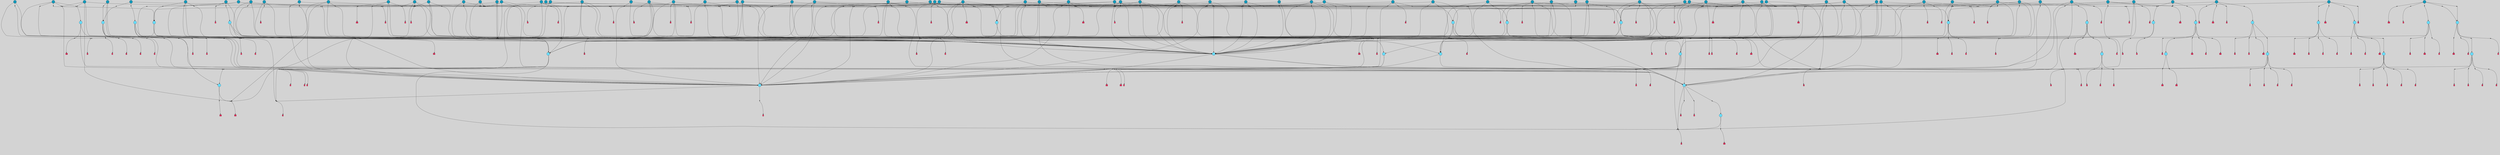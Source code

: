 // File exported with GEGELATI v1.3.1
// On the 2024-04-08 17:42:05
// With the File::TPGGraphDotExporter
digraph{
	graph[pad = "0.212, 0.055" bgcolor = lightgray]
	node[shape=circle style = filled label = ""]
		T7 [fillcolor="#66ddff"]
		T9 [fillcolor="#66ddff"]
		T11 [fillcolor="#66ddff"]
		T24 [fillcolor="#66ddff"]
		T59 [fillcolor="#66ddff"]
		T102 [fillcolor="#66ddff"]
		T111 [fillcolor="#66ddff"]
		T214 [fillcolor="#66ddff"]
		T258 [fillcolor="#66ddff"]
		T283 [fillcolor="#1199bb"]
		T320 [fillcolor="#66ddff"]
		T321 [fillcolor="#66ddff"]
		T322 [fillcolor="#66ddff"]
		T323 [fillcolor="#1199bb"]
		T324 [fillcolor="#66ddff"]
		T325 [fillcolor="#66ddff"]
		T326 [fillcolor="#66ddff"]
		T327 [fillcolor="#1199bb"]
		T407 [fillcolor="#66ddff"]
		T20 [fillcolor="#1199bb"]
		T429 [fillcolor="#66ddff"]
		T440 [fillcolor="#66ddff"]
		T466 [fillcolor="#1199bb"]
		T487 [fillcolor="#66ddff"]
		T488 [fillcolor="#1199bb"]
		T540 [fillcolor="#66ddff"]
		T556 [fillcolor="#66ddff"]
		T566 [fillcolor="#66ddff"]
		T581 [fillcolor="#1199bb"]
		T599 [fillcolor="#1199bb"]
		T603 [fillcolor="#1199bb"]
		T614 [fillcolor="#1199bb"]
		T618 [fillcolor="#1199bb"]
		T619 [fillcolor="#1199bb"]
		T622 [fillcolor="#1199bb"]
		T550 [fillcolor="#1199bb"]
		T623 [fillcolor="#66ddff"]
		T624 [fillcolor="#66ddff"]
		T625 [fillcolor="#66ddff"]
		T629 [fillcolor="#1199bb"]
		T653 [fillcolor="#1199bb"]
		T655 [fillcolor="#1199bb"]
		T657 [fillcolor="#1199bb"]
		T666 [fillcolor="#1199bb"]
		T668 [fillcolor="#1199bb"]
		T675 [fillcolor="#1199bb"]
		T676 [fillcolor="#1199bb"]
		T681 [fillcolor="#1199bb"]
		T691 [fillcolor="#1199bb"]
		T692 [fillcolor="#1199bb"]
		T695 [fillcolor="#1199bb"]
		T697 [fillcolor="#1199bb"]
		T497 [fillcolor="#1199bb"]
		T699 [fillcolor="#1199bb"]
		T700 [fillcolor="#1199bb"]
		T701 [fillcolor="#1199bb"]
		T374 [fillcolor="#1199bb"]
		T702 [fillcolor="#1199bb"]
		T704 [fillcolor="#1199bb"]
		T705 [fillcolor="#1199bb"]
		T706 [fillcolor="#1199bb"]
		T710 [fillcolor="#1199bb"]
		T711 [fillcolor="#1199bb"]
		T712 [fillcolor="#1199bb"]
		T713 [fillcolor="#1199bb"]
		T715 [fillcolor="#1199bb"]
		T716 [fillcolor="#66ddff"]
		T717 [fillcolor="#66ddff"]
		T718 [fillcolor="#66ddff"]
		T719 [fillcolor="#1199bb"]
		T720 [fillcolor="#66ddff"]
		T249 [fillcolor="#66ddff"]
		T721 [fillcolor="#66ddff"]
		T722 [fillcolor="#1199bb"]
		T725 [fillcolor="#66ddff"]
		T739 [fillcolor="#1199bb"]
		T745 [fillcolor="#1199bb"]
		T747 [fillcolor="#1199bb"]
		T748 [fillcolor="#1199bb"]
		T749 [fillcolor="#1199bb"]
		T750 [fillcolor="#1199bb"]
		T751 [fillcolor="#1199bb"]
		T752 [fillcolor="#1199bb"]
		T753 [fillcolor="#1199bb"]
		T754 [fillcolor="#1199bb"]
		T755 [fillcolor="#1199bb"]
		T756 [fillcolor="#1199bb"]
		T757 [fillcolor="#1199bb"]
		T758 [fillcolor="#1199bb"]
		T759 [fillcolor="#1199bb"]
		T760 [fillcolor="#1199bb"]
		T761 [fillcolor="#1199bb"]
		T762 [fillcolor="#1199bb"]
		T763 [fillcolor="#1199bb"]
		T764 [fillcolor="#1199bb"]
		T765 [fillcolor="#1199bb"]
		T767 [fillcolor="#1199bb"]
		T772 [fillcolor="#1199bb"]
		T773 [fillcolor="#1199bb"]
		T774 [fillcolor="#1199bb"]
		T775 [fillcolor="#1199bb"]
		T777 [fillcolor="#1199bb"]
		T778 [fillcolor="#1199bb"]
		T779 [fillcolor="#1199bb"]
		T780 [fillcolor="#1199bb"]
		T781 [fillcolor="#1199bb"]
		T782 [fillcolor="#1199bb"]
		T783 [fillcolor="#1199bb"]
		T784 [fillcolor="#1199bb"]
		T785 [fillcolor="#1199bb"]
		T786 [fillcolor="#1199bb"]
		P8746 [fillcolor="#cccccc" shape=point] //-3|
		I8746 [shape=box style=invis label="1|6&2|7#0|7&#92;n10|2&0|7#1|3&#92;n9|6&2|7#2|2&#92;n5|3&0|7#0|7&#92;n1|6&2|3#0|0&#92;n2|3&2|3#2|2&#92;n5|1&2|6#0|6&#92;n"]
		P8746 -> I8746[style=invis]
		A5941 [fillcolor="#ff3366" shape=box margin=0.03 width=0 height=0 label="7"]
		T7 -> P8746 -> A5941
		P8747 [fillcolor="#cccccc" shape=point] //5|
		I8747 [shape=box style=invis label="0|5&2|3#0|1&#92;n0|6&2|1#2|4&#92;n6|2&2|6#0|7&#92;n7|4&0|3#0|1&#92;n5|4&0|7#1|6&#92;n9|1&0|5#2|2&#92;n6|3&2|3#1|7&#92;n11|7&2|4#1|6&#92;n2|5&0|1#0|0&#92;n4|7&0|0#0|2&#92;n6|2&0|6#0|0&#92;n2|1&2|6#2|4&#92;n10|0&2|0#1|0&#92;n6|6&2|4#0|6&#92;n"]
		P8747 -> I8747[style=invis]
		A5942 [fillcolor="#ff3366" shape=box margin=0.03 width=0 height=0 label="8"]
		T7 -> P8747 -> A5942
		P8748 [fillcolor="#cccccc" shape=point] //-6|
		I8748 [shape=box style=invis label="11|1&0|7#2|0&#92;n10|4&0|1#1|0&#92;n4|3&2|4#2|1&#92;n0|5&2|0#0|0&#92;n6|1&0|0#0|3&#92;n8|2&2|0#0|4&#92;n11|4&2|0#1|6&#92;n7|0&2|6#2|3&#92;n5|3&2|6#2|0&#92;n2|0&2|0#0|4&#92;n"]
		P8748 -> I8748[style=invis]
		A5943 [fillcolor="#ff3366" shape=box margin=0.03 width=0 height=0 label="9"]
		T9 -> P8748 -> A5943
		P8749 [fillcolor="#cccccc" shape=point] //2|
		I8749 [shape=box style=invis label="6|3&2|7#1|4&#92;n8|6&0|0#2|5&#92;n2|1&0|2#0|3&#92;n8|7&0|6#0|4&#92;n2|1&2|0#0|1&#92;n0|0&2|2#2|3&#92;n6|6&0|7#2|1&#92;n6|1&0|7#2|6&#92;n5|4&2|7#0|4&#92;n0|3&0|4#2|0&#92;n11|0&2|0#2|5&#92;n4|5&2|5#2|4&#92;n5|7&0|6#0|4&#92;n9|7&2|5#0|3&#92;n5|4&2|1#0|3&#92;n5|3&0|1#1|7&#92;n0|4&0|3#2|5&#92;n"]
		P8749 -> I8749[style=invis]
		A5944 [fillcolor="#ff3366" shape=box margin=0.03 width=0 height=0 label="10"]
		T9 -> P8749 -> A5944
		P8750 [fillcolor="#cccccc" shape=point] //6|
		I8750 [shape=box style=invis label="3|0&2|7#2|2&#92;n3|2&0|4#2|5&#92;n5|1&0|2#1|0&#92;n8|7&0|1#2|0&#92;n8|5&0|3#0|6&#92;n0|2&0|2#2|3&#92;n1|5&2|5#0|5&#92;n5|6&0|6#0|7&#92;n6|7&0|0#2|6&#92;n1|2&2|3#0|0&#92;n7|7&2|3#0|4&#92;n0|7&2|7#0|6&#92;n1|0&2|2#2|7&#92;n4|4&0|1#0|0&#92;n"]
		P8750 -> I8750[style=invis]
		A5945 [fillcolor="#ff3366" shape=box margin=0.03 width=0 height=0 label="11"]
		T11 -> P8750 -> A5945
		P8751 [fillcolor="#cccccc" shape=point] //-4|
		I8751 [shape=box style=invis label="4|1&0|4#2|6&#92;n1|2&2|2#2|0&#92;n1|2&2|0#0|6&#92;n8|4&2|3#2|5&#92;n5|5&2|1#1|0&#92;n"]
		P8751 -> I8751[style=invis]
		A5946 [fillcolor="#ff3366" shape=box margin=0.03 width=0 height=0 label="12"]
		T11 -> P8751 -> A5946
		P8752 [fillcolor="#cccccc" shape=point] //1|
		I8752 [shape=box style=invis label="5|1&0|6#2|7&#92;n2|4&0|4#2|2&#92;n0|6&0|5#0|4&#92;n10|6&2|5#1|6&#92;n9|3&0|1#1|7&#92;n10|3&2|2#1|0&#92;n5|0&0|0#2|1&#92;n11|3&2|3#1|5&#92;n10|3&0|1#1|0&#92;n2|4&0|1#0|1&#92;n0|2&0|3#2|4&#92;n9|2&2|1#2|5&#92;n11|7&2|6#2|6&#92;n"]
		P8752 -> I8752[style=invis]
		T24 -> P8752 -> T7
		P8753 [fillcolor="#cccccc" shape=point] //5|
		I8753 [shape=box style=invis label="3|0&2|0#0|1&#92;n3|0&0|7#0|1&#92;n5|3&0|2#2|6&#92;n4|4&2|4#2|6&#92;n11|2&0|7#1|6&#92;n2|7&2|2#2|5&#92;n9|3&2|6#2|7&#92;n7|7&0|0#0|4&#92;n6|1&2|4#2|3&#92;n5|4&2|0#1|6&#92;n1|3&0|7#0|4&#92;n"]
		P8753 -> I8753[style=invis]
		A5947 [fillcolor="#ff3366" shape=box margin=0.03 width=0 height=0 label="7"]
		T24 -> P8753 -> A5947
		P8754 [fillcolor="#cccccc" shape=point] //-2|
		I8754 [shape=box style=invis label="4|1&0|4#0|3&#92;n4|2&0|5#2|0&#92;n5|5&2|6#0|5&#92;n1|4&0|1#0|2&#92;n6|3&2|7#1|5&#92;n0|4&2|0#0|3&#92;n8|5&2|5#1|2&#92;n10|7&2|7#1|1&#92;n3|4&0|0#2|1&#92;n3|6&2|5#2|5&#92;n8|3&0|1#0|7&#92;n10|0&2|7#1|3&#92;n4|1&2|4#0|1&#92;n9|3&2|0#0|4&#92;n3|6&2|0#0|4&#92;n1|2&0|6#2|1&#92;n4|0&2|1#2|2&#92;n"]
		P8754 -> I8754[style=invis]
		A5948 [fillcolor="#ff3366" shape=box margin=0.03 width=0 height=0 label="14"]
		T24 -> P8754 -> A5948
		P8755 [fillcolor="#cccccc" shape=point] //8|
		I8755 [shape=box style=invis label="9|0&0|1#2|0&#92;n10|1&2|5#1|4&#92;n8|2&2|6#0|4&#92;n4|5&0|3#0|1&#92;n2|4&2|5#2|3&#92;n4|2&2|2#0|2&#92;n7|5&0|2#0|0&#92;n8|2&2|1#1|3&#92;n8|7&0|7#2|1&#92;n1|1&0|0#0|7&#92;n5|6&2|5#1|0&#92;n6|3&2|5#0|0&#92;n11|4&0|3#2|6&#92;n1|2&2|4#0|7&#92;n5|6&0|1#2|0&#92;n11|3&0|2#0|7&#92;n"]
		P8755 -> I8755[style=invis]
		A5949 [fillcolor="#ff3366" shape=box margin=0.03 width=0 height=0 label="6"]
		T59 -> P8755 -> A5949
		T59 -> P8753
		T59 -> P8748
		T59 -> P8753
		P8756 [fillcolor="#cccccc" shape=point] //7|
		I8756 [shape=box style=invis label="3|3&2|7#0|4&#92;n4|3&2|6#0|3&#92;n8|4&0|6#1|2&#92;n5|6&2|3#0|4&#92;n0|7&2|1#0|5&#92;n8|7&2|2#2|5&#92;n9|1&0|0#1|0&#92;n10|1&2|1#1|4&#92;n10|5&0|6#1|7&#92;n5|2&2|3#0|4&#92;n2|0&2|6#2|7&#92;n1|7&0|1#0|7&#92;n"]
		P8756 -> I8756[style=invis]
		A5950 [fillcolor="#ff3366" shape=box margin=0.03 width=0 height=0 label="2"]
		T102 -> P8756 -> A5950
		P8757 [fillcolor="#cccccc" shape=point] //-8|
		I8757 [shape=box style=invis label="7|5&0|4#2|4&#92;n"]
		P8757 -> I8757[style=invis]
		A5951 [fillcolor="#ff3366" shape=box margin=0.03 width=0 height=0 label="3"]
		T102 -> P8757 -> A5951
		P8758 [fillcolor="#cccccc" shape=point] //8|
		I8758 [shape=box style=invis label="7|0&0|2#1|4&#92;n8|1&2|3#0|5&#92;n0|6&0|5#0|5&#92;n3|7&2|1#0|6&#92;n9|4&2|7#1|6&#92;n1|7&2|5#2|2&#92;n8|5&2|0#0|3&#92;n0|2&0|2#0|0&#92;n3|5&0|2#0|3&#92;n"]
		P8758 -> I8758[style=invis]
		A5952 [fillcolor="#ff3366" shape=box margin=0.03 width=0 height=0 label="5"]
		T102 -> P8758 -> A5952
		P8759 [fillcolor="#cccccc" shape=point] //-5|
		I8759 [shape=box style=invis label="0|0&2|3#0|2&#92;n10|5&0|6#1|3&#92;n7|3&0|6#2|3&#92;n3|4&0|6#0|6&#92;n10|5&0|2#1|1&#92;n5|0&0|1#0|3&#92;n6|6&2|5#1|5&#92;n7|4&0|2#1|7&#92;n5|7&0|1#2|5&#92;n1|5&0|0#0|3&#92;n7|5&2|1#2|6&#92;n9|0&0|2#0|0&#92;n4|0&2|4#0|0&#92;n4|6&0|0#2|3&#92;n3|1&0|6#2|5&#92;n7|7&2|1#2|3&#92;n9|4&2|2#0|6&#92;n"]
		P8759 -> I8759[style=invis]
		T111 -> P8759 -> T9
		P8760 [fillcolor="#cccccc" shape=point] //7|
		I8760 [shape=box style=invis label="7|4&2|1#2|0&#92;n4|1&2|4#2|3&#92;n5|0&2|0#2|2&#92;n6|1&2|4#2|6&#92;n"]
		P8760 -> I8760[style=invis]
		A5953 [fillcolor="#ff3366" shape=box margin=0.03 width=0 height=0 label="9"]
		T111 -> P8760 -> A5953
		P8761 [fillcolor="#cccccc" shape=point] //2|
		I8761 [shape=box style=invis label="3|0&2|0#0|1&#92;n11|2&0|7#1|6&#92;n8|7&2|4#0|5&#92;n5|3&0|2#2|6&#92;n4|4&2|4#2|6&#92;n3|0&0|7#0|1&#92;n2|7&2|2#2|5&#92;n9|3&2|6#2|7&#92;n7|7&0|0#0|4&#92;n6|1&2|4#1|3&#92;n5|4&2|0#1|6&#92;n1|3&0|7#0|4&#92;n"]
		P8761 -> I8761[style=invis]
		A5954 [fillcolor="#ff3366" shape=box margin=0.03 width=0 height=0 label="7"]
		T111 -> P8761 -> A5954
		T111 -> P8748
		P8762 [fillcolor="#cccccc" shape=point] //6|
		I8762 [shape=box style=invis label="9|4&2|7#0|6&#92;n8|4&0|1#1|0&#92;n1|3&0|0#2|1&#92;n2|4&0|6#2|2&#92;n5|1&2|5#0|7&#92;n3|0&0|3#2|6&#92;n2|2&2|6#0|2&#92;n8|4&0|4#2|2&#92;n5|1&2|4#0|3&#92;n9|4&0|6#0|6&#92;n5|0&2|2#1|5&#92;n11|7&0|0#1|1&#92;n0|4&0|3#0|3&#92;n7|7&2|4#2|5&#92;n1|5&0|1#2|1&#92;n"]
		P8762 -> I8762[style=invis]
		A5955 [fillcolor="#ff3366" shape=box margin=0.03 width=0 height=0 label="1"]
		T214 -> P8762 -> A5955
		P8763 [fillcolor="#cccccc" shape=point] //5|
		I8763 [shape=box style=invis label="9|4&2|3#1|3&#92;n0|4&2|4#0|5&#92;n6|1&2|6#2|5&#92;n4|0&0|5#2|0&#92;n"]
		P8763 -> I8763[style=invis]
		A5956 [fillcolor="#ff3366" shape=box margin=0.03 width=0 height=0 label="7"]
		T214 -> P8763 -> A5956
		P8764 [fillcolor="#cccccc" shape=point] //8|
		I8764 [shape=box style=invis label="9|0&0|1#2|0&#92;n10|1&2|5#1|4&#92;n8|2&2|6#0|4&#92;n2|4&2|5#2|3&#92;n4|2&2|2#0|2&#92;n7|5&0|2#0|0&#92;n8|2&2|1#1|3&#92;n8|7&0|7#2|1&#92;n1|1&0|0#0|7&#92;n5|6&2|5#1|0&#92;n6|6&2|5#0|0&#92;n11|4&0|3#2|6&#92;n4|2&2|4#0|7&#92;n5|6&0|1#2|0&#92;n11|3&0|2#0|7&#92;n"]
		P8764 -> I8764[style=invis]
		A5957 [fillcolor="#ff3366" shape=box margin=0.03 width=0 height=0 label="6"]
		T214 -> P8764 -> A5957
		P8765 [fillcolor="#cccccc" shape=point] //10|
		I8765 [shape=box style=invis label="4|5&2|7#2|1&#92;n1|7&2|3#0|6&#92;n3|5&2|2#0|3&#92;n10|3&0|7#1|4&#92;n7|1&0|4#2|6&#92;n10|2&0|3#1|7&#92;n9|5&2|0#0|4&#92;n4|0&0|3#2|7&#92;n11|4&2|6#1|2&#92;n5|4&2|7#0|2&#92;n2|6&2|4#0|0&#92;n6|5&0|7#2|1&#92;n5|3&2|3#1|6&#92;n10|7&2|0#1|2&#92;n"]
		P8765 -> I8765[style=invis]
		A5958 [fillcolor="#ff3366" shape=box margin=0.03 width=0 height=0 label="5"]
		T214 -> P8765 -> A5958
		P8766 [fillcolor="#cccccc" shape=point] //5|
		I8766 [shape=box style=invis label="3|0&2|0#0|1&#92;n3|0&0|7#0|1&#92;n5|3&0|2#2|6&#92;n4|4&2|4#2|6&#92;n11|2&0|7#1|6&#92;n2|7&2|2#2|5&#92;n9|3&2|6#2|7&#92;n7|7&0|0#0|4&#92;n6|1&2|4#2|3&#92;n5|4&2|0#1|6&#92;n1|3&0|7#0|4&#92;n"]
		P8766 -> I8766[style=invis]
		A5959 [fillcolor="#ff3366" shape=box margin=0.03 width=0 height=0 label="7"]
		T214 -> P8766 -> A5959
		P8767 [fillcolor="#cccccc" shape=point] //2|
		I8767 [shape=box style=invis label="9|1&2|3#0|1&#92;n5|3&2|4#2|7&#92;n11|0&2|3#0|4&#92;n7|0&2|4#0|4&#92;n5|2&2|0#2|4&#92;n7|3&0|7#0|5&#92;n"]
		P8767 -> I8767[style=invis]
		A5960 [fillcolor="#ff3366" shape=box margin=0.03 width=0 height=0 label="2"]
		T258 -> P8767 -> A5960
		T258 -> P8748
		P8768 [fillcolor="#cccccc" shape=point] //-5|
		I8768 [shape=box style=invis label="8|7&0|3#0|3&#92;n6|4&2|1#0|5&#92;n2|2&2|6#2|0&#92;n4|7&2|0#2|3&#92;n10|5&2|1#1|5&#92;n2|0&0|7#2|0&#92;n5|3&2|2#2|0&#92;n6|7&0|0#1|0&#92;n"]
		P8768 -> I8768[style=invis]
		A5961 [fillcolor="#ff3366" shape=box margin=0.03 width=0 height=0 label="1"]
		T258 -> P8768 -> A5961
		P8769 [fillcolor="#cccccc" shape=point] //2|
		I8769 [shape=box style=invis label="4|1&0|4#2|6&#92;n5|5&2|1#1|0&#92;n1|0&2|0#0|6&#92;n8|4&2|3#2|5&#92;n"]
		P8769 -> I8769[style=invis]
		T258 -> P8769 -> T11
		P8770 [fillcolor="#cccccc" shape=point] //5|
		I8770 [shape=box style=invis label="1|6&2|7#0|7&#92;n9|2&2|7#2|2&#92;n10|2&0|7#1|3&#92;n5|3&0|7#0|7&#92;n7|0&2|7#2|2&#92;n1|6&2|3#0|0&#92;n2|3&2|3#2|2&#92;n"]
		P8770 -> I8770[style=invis]
		A5962 [fillcolor="#ff3366" shape=box margin=0.03 width=0 height=0 label="7"]
		T258 -> P8770 -> A5962
		P8771 [fillcolor="#cccccc" shape=point] //-10|
		I8771 [shape=box style=invis label="11|0&0|6#2|7&#92;n4|1&2|1#2|5&#92;n4|6&2|3#0|3&#92;n0|2&2|3#2|3&#92;n0|6&0|5#0|4&#92;n3|5&0|3#0|7&#92;n5|3&2|5#0|2&#92;n11|3&0|7#1|1&#92;n10|3&2|2#1|5&#92;n0|7&2|6#2|6&#92;n9|3&0|1#1|7&#92;n2|4&0|1#0|1&#92;n"]
		P8771 -> I8771[style=invis]
		T283 -> P8771 -> T7
		P8772 [fillcolor="#cccccc" shape=point] //3|
		I8772 [shape=box style=invis label="7|2&0|2#2|4&#92;n0|4&0|6#2|7&#92;n9|0&0|1#2|2&#92;n8|6&0|0#1|0&#92;n"]
		P8772 -> I8772[style=invis]
		A5963 [fillcolor="#ff3366" shape=box margin=0.03 width=0 height=0 label="3"]
		T283 -> P8772 -> A5963
		P8773 [fillcolor="#cccccc" shape=point] //1|
		I8773 [shape=box style=invis label="0|4&0|1#0|1&#92;n10|5&2|5#1|6&#92;n7|7&2|5#2|2&#92;n9|5&0|7#2|7&#92;n8|4&0|3#2|7&#92;n11|0&2|3#0|5&#92;n7|0&0|0#0|1&#92;n4|2&0|4#0|5&#92;n5|1&0|6#2|7&#92;n11|3&0|7#1|3&#92;n"]
		P8773 -> I8773[style=invis]
		T283 -> P8773 -> T7
		P8774 [fillcolor="#cccccc" shape=point] //-4|
		I8774 [shape=box style=invis label="4|1&0|4#2|6&#92;n1|2&2|2#2|0&#92;n1|2&2|0#0|6&#92;n8|4&2|3#2|5&#92;n5|5&2|1#1|0&#92;n"]
		P8774 -> I8774[style=invis]
		A5964 [fillcolor="#ff3366" shape=box margin=0.03 width=0 height=0 label="12"]
		T320 -> P8774 -> A5964
		P8775 [fillcolor="#cccccc" shape=point] //-9|
		I8775 [shape=box style=invis label="2|0&2|0#2|1&#92;n4|4&2|4#2|6&#92;n9|1&0|3#1|7&#92;n5|3&0|2#2|6&#92;n2|7&2|2#2|5&#92;n5|4&2|0#1|6&#92;n3|0&0|7#0|1&#92;n1|3&0|7#0|4&#92;n11|6&2|2#0|7&#92;n7|7&0|0#0|4&#92;n11|0&0|7#1|6&#92;n9|3&2|6#2|7&#92;n"]
		P8775 -> I8775[style=invis]
		A5965 [fillcolor="#ff3366" shape=box margin=0.03 width=0 height=0 label="7"]
		T321 -> P8775 -> A5965
		P8776 [fillcolor="#cccccc" shape=point] //6|
		I8776 [shape=box style=invis label="3|0&2|7#2|2&#92;n3|2&0|4#2|5&#92;n5|1&0|2#1|0&#92;n8|7&0|1#2|0&#92;n8|5&0|3#0|6&#92;n0|2&0|2#2|3&#92;n1|5&2|5#0|5&#92;n5|6&0|6#0|7&#92;n6|7&0|0#2|6&#92;n1|2&2|3#0|0&#92;n7|7&2|3#0|4&#92;n0|7&2|7#0|6&#92;n1|0&2|2#2|7&#92;n4|4&0|1#0|0&#92;n"]
		P8776 -> I8776[style=invis]
		A5966 [fillcolor="#ff3366" shape=box margin=0.03 width=0 height=0 label="11"]
		T320 -> P8776 -> A5966
		P8777 [fillcolor="#cccccc" shape=point] //2|
		I8777 [shape=box style=invis label="4|1&0|4#2|6&#92;n5|5&2|1#1|0&#92;n1|0&2|0#0|6&#92;n8|4&2|3#2|5&#92;n"]
		P8777 -> I8777[style=invis]
		T321 -> P8777 -> T320
		P8778 [fillcolor="#cccccc" shape=point] //-3|
		I8778 [shape=box style=invis label="4|5&0|0#0|0&#92;n4|7&0|0#0|2&#92;n0|6&2|1#2|4&#92;n9|1&0|5#2|2&#92;n10|0&2|0#1|0&#92;n6|6&2|4#0|6&#92;n2|5&0|1#0|0&#92;n6|3&2|3#1|7&#92;n11|7&2|4#1|6&#92;n6|2&2|6#0|1&#92;n6|2&0|0#0|0&#92;n9|1&2|6#2|4&#92;n10|4&0|3#1|1&#92;n5|4&2|7#1|6&#92;n"]
		P8778 -> I8778[style=invis]
		T323 -> P8778 -> T321
		P8779 [fillcolor="#cccccc" shape=point] //5|
		I8779 [shape=box style=invis label="0|5&2|3#0|1&#92;n0|6&2|1#2|4&#92;n6|2&2|6#0|7&#92;n7|4&0|3#0|1&#92;n5|4&0|7#1|6&#92;n9|1&0|5#2|2&#92;n6|3&2|3#1|7&#92;n11|7&2|4#1|6&#92;n2|5&0|1#0|0&#92;n4|7&0|0#0|2&#92;n6|2&0|6#0|0&#92;n2|1&2|6#2|4&#92;n10|0&2|0#1|0&#92;n6|6&2|4#0|6&#92;n"]
		P8779 -> I8779[style=invis]
		A5967 [fillcolor="#ff3366" shape=box margin=0.03 width=0 height=0 label="8"]
		T322 -> P8779 -> A5967
		P8780 [fillcolor="#cccccc" shape=point] //8|
		I8780 [shape=box style=invis label="9|7&0|5#2|5&#92;n3|3&2|3#0|2&#92;n9|5&2|2#1|0&#92;n2|3&0|6#0|3&#92;n4|4&2|5#2|7&#92;n11|3&2|0#1|5&#92;n6|6&2|1#2|2&#92;n4|6&0|1#2|2&#92;n2|5&2|7#2|2&#92;n7|7&2|2#2|3&#92;n6|5&0|3#2|6&#92;n6|7&0|6#0|2&#92;n"]
		P8780 -> I8780[style=invis]
		A5968 [fillcolor="#ff3366" shape=box margin=0.03 width=0 height=0 label="14"]
		T321 -> P8780 -> A5968
		P8781 [fillcolor="#cccccc" shape=point] //-3|
		I8781 [shape=box style=invis label="1|6&2|7#0|7&#92;n10|2&0|7#1|3&#92;n9|6&2|7#2|2&#92;n5|3&0|7#0|7&#92;n1|6&2|3#0|0&#92;n2|3&2|3#2|2&#92;n5|1&2|6#0|6&#92;n"]
		P8781 -> I8781[style=invis]
		A5969 [fillcolor="#ff3366" shape=box margin=0.03 width=0 height=0 label="7"]
		T322 -> P8781 -> A5969
		P8782 [fillcolor="#cccccc" shape=point] //-8|
		I8782 [shape=box style=invis label="7|5&0|4#2|4&#92;n"]
		P8782 -> I8782[style=invis]
		A5970 [fillcolor="#ff3366" shape=box margin=0.03 width=0 height=0 label="3"]
		T321 -> P8782 -> A5970
		P8783 [fillcolor="#cccccc" shape=point] //4|
		I8783 [shape=box style=invis label="4|3&0|6#0|3&#92;n5|7&2|3#2|2&#92;n5|6&0|7#1|2&#92;n1|4&2|6#0|3&#92;n8|4&2|1#2|5&#92;n9|5&2|4#1|4&#92;n2|4&0|5#0|7&#92;n10|0&0|6#1|3&#92;n3|0&0|6#0|2&#92;n2|7&2|7#2|6&#92;n5|2&0|5#1|5&#92;n10|4&2|5#1|7&#92;n4|0&0|4#2|4&#92;n11|1&0|4#2|6&#92;n10|6&2|0#1|4&#92;n9|7&0|3#1|4&#92;n4|5&2|7#0|6&#92;n11|5&2|6#2|3&#92;n0|3&0|5#0|1&#92;n"]
		P8783 -> I8783[style=invis]
		A5971 [fillcolor="#ff3366" shape=box margin=0.03 width=0 height=0 label="13"]
		T321 -> P8783 -> A5971
		P8784 [fillcolor="#cccccc" shape=point] //1|
		I8784 [shape=box style=invis label="0|4&0|1#0|1&#92;n10|5&2|5#1|6&#92;n7|7&2|5#2|2&#92;n9|5&0|7#2|7&#92;n8|4&0|3#2|7&#92;n11|0&2|3#0|5&#92;n7|0&0|0#0|1&#92;n4|2&0|4#0|5&#92;n5|1&0|6#2|7&#92;n11|3&0|7#1|3&#92;n"]
		P8784 -> I8784[style=invis]
		T323 -> P8784 -> T322
		P8785 [fillcolor="#cccccc" shape=point] //4|
		I8785 [shape=box style=invis label="4|3&0|6#0|3&#92;n5|7&2|3#2|2&#92;n5|6&0|7#1|2&#92;n1|4&2|6#0|3&#92;n8|4&2|1#2|5&#92;n9|5&2|4#1|4&#92;n2|4&0|5#0|7&#92;n10|0&0|6#1|3&#92;n3|0&0|6#0|2&#92;n2|7&2|7#2|6&#92;n5|2&0|5#1|5&#92;n10|4&2|5#1|7&#92;n4|0&0|4#2|4&#92;n11|1&0|4#2|6&#92;n10|6&2|0#1|4&#92;n9|7&0|3#1|4&#92;n4|5&2|7#0|6&#92;n11|5&2|6#2|3&#92;n0|3&0|5#0|1&#92;n"]
		P8785 -> I8785[style=invis]
		A5972 [fillcolor="#ff3366" shape=box margin=0.03 width=0 height=0 label="13"]
		T323 -> P8785 -> A5972
		P8786 [fillcolor="#cccccc" shape=point] //-9|
		I8786 [shape=box style=invis label="2|0&2|0#2|1&#92;n4|4&2|4#2|6&#92;n9|1&0|3#1|7&#92;n5|3&0|2#2|6&#92;n2|7&2|2#2|5&#92;n5|4&2|0#1|6&#92;n3|0&0|7#0|1&#92;n1|3&0|7#0|4&#92;n11|6&2|2#0|7&#92;n7|7&0|0#0|4&#92;n11|0&0|7#1|6&#92;n9|3&2|6#2|7&#92;n"]
		P8786 -> I8786[style=invis]
		A5973 [fillcolor="#ff3366" shape=box margin=0.03 width=0 height=0 label="7"]
		T325 -> P8786 -> A5973
		P8787 [fillcolor="#cccccc" shape=point] //-4|
		I8787 [shape=box style=invis label="4|1&0|4#2|6&#92;n1|2&2|2#2|0&#92;n1|2&2|0#0|6&#92;n8|4&2|3#2|5&#92;n5|5&2|1#1|0&#92;n"]
		P8787 -> I8787[style=invis]
		A5974 [fillcolor="#ff3366" shape=box margin=0.03 width=0 height=0 label="12"]
		T324 -> P8787 -> A5974
		P8788 [fillcolor="#cccccc" shape=point] //6|
		I8788 [shape=box style=invis label="3|0&2|7#2|2&#92;n3|2&0|4#2|5&#92;n5|1&0|2#1|0&#92;n8|7&0|1#2|0&#92;n8|5&0|3#0|6&#92;n0|2&0|2#2|3&#92;n1|5&2|5#0|5&#92;n5|6&0|6#0|7&#92;n6|7&0|0#2|6&#92;n1|2&2|3#0|0&#92;n7|7&2|3#0|4&#92;n0|7&2|7#0|6&#92;n1|0&2|2#2|7&#92;n4|4&0|1#0|0&#92;n"]
		P8788 -> I8788[style=invis]
		A5975 [fillcolor="#ff3366" shape=box margin=0.03 width=0 height=0 label="11"]
		T324 -> P8788 -> A5975
		P8789 [fillcolor="#cccccc" shape=point] //2|
		I8789 [shape=box style=invis label="4|1&0|4#2|6&#92;n5|5&2|1#1|0&#92;n1|0&2|0#0|6&#92;n8|4&2|3#2|5&#92;n"]
		P8789 -> I8789[style=invis]
		T325 -> P8789 -> T324
		P8790 [fillcolor="#cccccc" shape=point] //4|
		I8790 [shape=box style=invis label="4|3&0|6#0|3&#92;n5|7&2|3#2|2&#92;n5|6&0|7#1|2&#92;n1|4&2|6#0|3&#92;n8|4&2|1#2|5&#92;n9|5&2|4#1|4&#92;n2|4&0|5#0|7&#92;n10|0&0|6#1|3&#92;n3|0&0|6#0|2&#92;n2|7&2|7#2|6&#92;n5|2&0|5#1|5&#92;n10|4&2|5#1|7&#92;n4|0&0|4#2|4&#92;n11|1&0|4#2|6&#92;n10|6&2|0#1|4&#92;n9|7&0|3#1|4&#92;n4|5&2|7#0|6&#92;n11|5&2|6#2|3&#92;n0|3&0|5#0|1&#92;n"]
		P8790 -> I8790[style=invis]
		A5976 [fillcolor="#ff3366" shape=box margin=0.03 width=0 height=0 label="13"]
		T325 -> P8790 -> A5976
		P8791 [fillcolor="#cccccc" shape=point] //-3|
		I8791 [shape=box style=invis label="4|5&0|0#0|0&#92;n4|7&0|0#0|2&#92;n0|6&2|1#2|4&#92;n9|1&0|5#2|2&#92;n10|0&2|0#1|0&#92;n6|6&2|4#0|6&#92;n2|5&0|1#0|0&#92;n6|3&2|3#1|7&#92;n11|7&2|4#1|6&#92;n6|2&2|6#0|1&#92;n6|2&0|0#0|0&#92;n9|1&2|6#2|4&#92;n10|4&0|3#1|1&#92;n5|4&2|7#1|6&#92;n"]
		P8791 -> I8791[style=invis]
		T327 -> P8791 -> T325
		P8792 [fillcolor="#cccccc" shape=point] //5|
		I8792 [shape=box style=invis label="0|5&2|3#0|1&#92;n0|6&2|1#2|4&#92;n6|2&2|6#0|7&#92;n7|4&0|3#0|1&#92;n5|4&0|7#1|6&#92;n9|1&0|5#2|2&#92;n6|3&2|3#1|7&#92;n11|7&2|4#1|6&#92;n2|5&0|1#0|0&#92;n4|7&0|0#0|2&#92;n6|2&0|6#0|0&#92;n2|1&2|6#2|4&#92;n10|0&2|0#1|0&#92;n6|6&2|4#0|6&#92;n"]
		P8792 -> I8792[style=invis]
		A5977 [fillcolor="#ff3366" shape=box margin=0.03 width=0 height=0 label="8"]
		T326 -> P8792 -> A5977
		P8793 [fillcolor="#cccccc" shape=point] //-8|
		I8793 [shape=box style=invis label="7|5&0|4#2|4&#92;n"]
		P8793 -> I8793[style=invis]
		A5978 [fillcolor="#ff3366" shape=box margin=0.03 width=0 height=0 label="3"]
		T325 -> P8793 -> A5978
		P8794 [fillcolor="#cccccc" shape=point] //-3|
		I8794 [shape=box style=invis label="1|6&2|7#0|7&#92;n10|2&0|7#1|3&#92;n9|6&2|7#2|2&#92;n5|3&0|7#0|7&#92;n1|6&2|3#0|0&#92;n2|3&2|3#2|2&#92;n5|1&2|6#0|6&#92;n"]
		P8794 -> I8794[style=invis]
		A5979 [fillcolor="#ff3366" shape=box margin=0.03 width=0 height=0 label="7"]
		T326 -> P8794 -> A5979
		P8795 [fillcolor="#cccccc" shape=point] //8|
		I8795 [shape=box style=invis label="9|7&0|5#2|5&#92;n3|3&2|3#0|2&#92;n9|5&2|2#1|0&#92;n2|3&0|6#0|3&#92;n4|4&2|5#2|7&#92;n11|3&2|0#1|5&#92;n6|6&2|1#2|2&#92;n4|6&0|1#2|2&#92;n2|5&2|7#2|2&#92;n7|7&2|2#2|3&#92;n6|5&0|3#2|6&#92;n6|7&0|6#0|2&#92;n"]
		P8795 -> I8795[style=invis]
		A5980 [fillcolor="#ff3366" shape=box margin=0.03 width=0 height=0 label="14"]
		T325 -> P8795 -> A5980
		P8796 [fillcolor="#cccccc" shape=point] //1|
		I8796 [shape=box style=invis label="0|4&0|1#0|1&#92;n10|5&2|5#1|6&#92;n7|7&2|5#2|2&#92;n9|5&0|7#2|7&#92;n8|4&0|3#2|7&#92;n11|0&2|3#0|5&#92;n7|0&0|0#0|1&#92;n4|2&0|4#0|5&#92;n5|1&0|6#2|7&#92;n11|3&0|7#1|3&#92;n"]
		P8796 -> I8796[style=invis]
		T327 -> P8796 -> T326
		P8797 [fillcolor="#cccccc" shape=point] //4|
		I8797 [shape=box style=invis label="4|3&0|6#0|3&#92;n5|7&2|3#2|2&#92;n5|6&0|7#1|2&#92;n1|4&2|6#0|3&#92;n8|4&2|1#2|5&#92;n9|5&2|4#1|4&#92;n2|4&0|5#0|7&#92;n10|0&0|6#1|3&#92;n3|0&0|6#0|2&#92;n2|7&2|7#2|6&#92;n5|2&0|5#1|5&#92;n10|4&2|5#1|7&#92;n4|0&0|4#2|4&#92;n11|1&0|4#2|6&#92;n10|6&2|0#1|4&#92;n9|7&0|3#1|4&#92;n4|5&2|7#0|6&#92;n11|5&2|6#2|3&#92;n0|3&0|5#0|1&#92;n"]
		P8797 -> I8797[style=invis]
		A5981 [fillcolor="#ff3366" shape=box margin=0.03 width=0 height=0 label="13"]
		T327 -> P8797 -> A5981
		P8798 [fillcolor="#cccccc" shape=point] //-1|
		I8798 [shape=box style=invis label="0|5&2|2#0|0&#92;n11|3&2|3#1|3&#92;n8|5&2|2#1|7&#92;n10|0&0|6#1|2&#92;n9|1&2|5#0|3&#92;n8|0&2|4#2|6&#92;n6|7&0|2#0|3&#92;n9|2&0|7#0|1&#92;n6|2&0|2#2|1&#92;n"]
		P8798 -> I8798[style=invis]
		A5982 [fillcolor="#ff3366" shape=box margin=0.03 width=0 height=0 label="7"]
		T407 -> P8798 -> A5982
		P8799 [fillcolor="#cccccc" shape=point] //-3|
		I8799 [shape=box style=invis label="7|7&0|0#0|4&#92;n11|2&0|7#1|6&#92;n8|7&2|4#0|5&#92;n5|3&0|2#2|6&#92;n4|4&2|4#2|6&#92;n3|0&0|7#0|6&#92;n2|7&2|2#2|5&#92;n9|3&2|6#2|7&#92;n6|7&0|0#0|7&#92;n3|0&2|0#0|1&#92;n6|1&2|4#1|3&#92;n5|4&2|0#1|6&#92;n1|3&0|7#0|4&#92;n"]
		P8799 -> I8799[style=invis]
		T407 -> P8799 -> T59
		P8800 [fillcolor="#cccccc" shape=point] //-5|
		I8800 [shape=box style=invis label="5|3&0|7#0|7&#92;n9|2&2|7#2|2&#92;n1|6&2|7#0|7&#92;n7|6&2|4#0|5&#92;n10|3&0|2#1|1&#92;n9|2&0|7#1|3&#92;n1|6&0|3#0|1&#92;n4|0&0|2#2|2&#92;n7|0&2|7#2|2&#92;n5|1&2|6#0|3&#92;n2|3&2|3#2|2&#92;n"]
		P8800 -> I8800[style=invis]
		T407 -> P8800 -> T102
		P8801 [fillcolor="#cccccc" shape=point] //1|
		I8801 [shape=box style=invis label="9|3&2|0#0|4&#92;n4|2&0|5#2|0&#92;n10|7&2|7#1|1&#92;n6|3&2|6#1|5&#92;n8|3&2|5#1|2&#92;n4|0&2|1#2|2&#92;n4|1&0|4#0|3&#92;n3|6&2|5#2|5&#92;n8|3&0|1#0|7&#92;n4|0&2|4#0|1&#92;n3|4&0|0#2|1&#92;n3|2&0|7#2|1&#92;n1|4&0|1#0|2&#92;n"]
		P8801 -> I8801[style=invis]
		A5983 [fillcolor="#ff3366" shape=box margin=0.03 width=0 height=0 label="14"]
		T407 -> P8801 -> A5983
		P8802 [fillcolor="#cccccc" shape=point] //3|
		I8802 [shape=box style=invis label="5|4&2|7#0|4&#92;n0|4&0|3#2|5&#92;n8|6&0|0#2|5&#92;n2|1&0|2#0|3&#92;n9|7&0|6#0|4&#92;n0|0&2|2#2|3&#92;n6|6&0|7#2|1&#92;n6|1&0|7#2|6&#92;n0|3&0|4#2|0&#92;n11|0&2|0#2|5&#92;n4|5&2|5#2|4&#92;n5|3&0|1#1|7&#92;n9|7&2|2#0|3&#92;n5|4&2|1#0|3&#92;n5|0&0|6#0|4&#92;n0|0&0|1#2|0&#92;n"]
		P8802 -> I8802[style=invis]
		A5984 [fillcolor="#ff3366" shape=box margin=0.03 width=0 height=0 label="10"]
		T407 -> P8802 -> A5984
		P8803 [fillcolor="#cccccc" shape=point] //-2|
		I8803 [shape=box style=invis label="3|5&2|6#2|3&#92;n3|2&0|0#0|0&#92;n8|0&2|0#0|1&#92;n"]
		P8803 -> I8803[style=invis]
		A5985 [fillcolor="#ff3366" shape=box margin=0.03 width=0 height=0 label="3"]
		T20 -> P8803 -> A5985
		P8804 [fillcolor="#cccccc" shape=point] //5|
		I8804 [shape=box style=invis label="4|4&2|4#2|6&#92;n3|0&0|7#0|1&#92;n5|3&0|2#2|6&#92;n3|0&2|0#2|1&#92;n11|2&0|7#1|6&#92;n9|3&2|6#2|7&#92;n7|7&0|0#0|4&#92;n6|1&2|4#2|3&#92;n5|4&2|0#1|6&#92;n1|3&0|7#0|4&#92;n"]
		P8804 -> I8804[style=invis]
		T20 -> P8804 -> T407
		P8805 [fillcolor="#cccccc" shape=point] //4|
		I8805 [shape=box style=invis label="2|2&0|1#2|4&#92;n3|7&2|2#0|7&#92;n6|5&2|4#1|3&#92;n7|0&0|7#1|3&#92;n10|7&0|0#1|2&#92;n"]
		P8805 -> I8805[style=invis]
		T20 -> P8805 -> T111
		T20 -> P8753
		T20 -> P8748
		P8806 [fillcolor="#cccccc" shape=point] //4|
		I8806 [shape=box style=invis label="8|5&2|3#2|1&#92;n10|1&0|3#1|6&#92;n7|1&2|6#1|3&#92;n4|1&0|6#0|0&#92;n11|1&0|2#0|3&#92;n2|0&2|1#2|7&#92;n"]
		P8806 -> I8806[style=invis]
		A5986 [fillcolor="#ff3366" shape=box margin=0.03 width=0 height=0 label="2"]
		T429 -> P8806 -> A5986
		P8807 [fillcolor="#cccccc" shape=point] //1|
		I8807 [shape=box style=invis label="9|7&0|2#2|2&#92;n6|5&0|1#1|0&#92;n2|2&0|0#2|1&#92;n4|3&2|2#2|3&#92;n2|5&2|2#0|0&#92;n10|7&0|5#1|1&#92;n9|5&2|7#2|5&#92;n7|7&2|5#2|5&#92;n8|0&2|4#0|1&#92;n5|4&2|0#0|2&#92;n2|5&2|2#2|6&#92;n4|4&0|2#2|1&#92;n7|2&2|4#0|0&#92;n10|0&2|2#1|1&#92;n10|4&2|3#1|0&#92;n"]
		P8807 -> I8807[style=invis]
		A5987 [fillcolor="#ff3366" shape=box margin=0.03 width=0 height=0 label="1"]
		T429 -> P8807 -> A5987
		P8808 [fillcolor="#cccccc" shape=point] //-8|
		I8808 [shape=box style=invis label="11|7&2|0#2|0&#92;n5|5&2|7#2|7&#92;n8|6&2|7#1|2&#92;n1|7&0|3#0|6&#92;n4|0&2|1#2|2&#92;n9|0&0|2#0|0&#92;n10|1&0|5#1|6&#92;n0|0&2|3#2|0&#92;n3|2&0|1#2|6&#92;n0|1&2|4#0|0&#92;n"]
		P8808 -> I8808[style=invis]
		A5988 [fillcolor="#ff3366" shape=box margin=0.03 width=0 height=0 label="6"]
		T429 -> P8808 -> A5988
		P8809 [fillcolor="#cccccc" shape=point] //-7|
		I8809 [shape=box style=invis label="7|3&0|6#2|5&#92;n10|5&0|5#1|0&#92;n1|0&2|4#0|3&#92;n"]
		P8809 -> I8809[style=invis]
		T429 -> P8809 -> T7
		P8810 [fillcolor="#cccccc" shape=point] //-2|
		I8810 [shape=box style=invis label="3|1&2|6#2|5&#92;n4|5&0|4#0|6&#92;n7|1&0|6#2|2&#92;n2|6&0|6#2|0&#92;n7|7&0|0#1|0&#92;n3|7&0|7#0|1&#92;n1|3&2|2#2|0&#92;n3|6&0|5#0|0&#92;n4|0&2|7#0|4&#92;n9|4&2|2#0|1&#92;n3|1&2|5#0|7&#92;n"]
		P8810 -> I8810[style=invis]
		A5989 [fillcolor="#ff3366" shape=box margin=0.03 width=0 height=0 label="1"]
		T429 -> P8810 -> A5989
		P8811 [fillcolor="#cccccc" shape=point] //2|
		I8811 [shape=box style=invis label="0|6&0|7#0|4&#92;n6|7&2|6#2|6&#92;n11|3&0|7#1|6&#92;n11|1&0|6#2|7&#92;n2|4&0|1#0|1&#92;n10|6&2|5#1|6&#92;n11|3&0|1#1|7&#92;n10|0&2|3#1|5&#92;n"]
		P8811 -> I8811[style=invis]
		T440 -> P8811 -> T7
		P8812 [fillcolor="#cccccc" shape=point] //-9|
		I8812 [shape=box style=invis label="2|0&2|3#2|0&#92;n11|7&0|4#1|0&#92;n"]
		P8812 -> I8812[style=invis]
		T440 -> P8812 -> T111
		T440 -> P8753
		P8813 [fillcolor="#cccccc" shape=point] //-3|
		I8813 [shape=box style=invis label="4|5&0|0#0|0&#92;n4|7&0|0#0|2&#92;n6|3&2|3#1|7&#92;n9|1&0|5#2|2&#92;n6|2&0|0#0|0&#92;n2|5&0|1#0|0&#92;n0|6&2|1#2|4&#92;n11|7&2|4#1|6&#92;n6|2&2|6#0|1&#92;n10|0&2|0#1|5&#92;n9|1&2|6#2|4&#92;n10|0&0|3#1|1&#92;n5|4&2|7#1|6&#92;n"]
		P8813 -> I8813[style=invis]
		T466 -> P8813 -> T321
		T466 -> P8784
		P8814 [fillcolor="#cccccc" shape=point] //2|
		I8814 [shape=box style=invis label="9|1&2|3#0|1&#92;n3|6&2|5#2|7&#92;n7|1&2|2#2|6&#92;n1|2&0|3#0|5&#92;n7|0&2|2#1|4&#92;n7|3&2|7#0|0&#92;n7|6&2|5#0|7&#92;n"]
		P8814 -> I8814[style=invis]
		A5990 [fillcolor="#ff3366" shape=box margin=0.03 width=0 height=0 label="2"]
		T466 -> P8814 -> A5990
		P8815 [fillcolor="#cccccc" shape=point] //-6|
		I8815 [shape=box style=invis label="7|0&2|1#2|0&#92;n9|7&2|1#1|7&#92;n11|0&0|7#0|4&#92;n6|6&0|2#1|1&#92;n2|2&2|5#0|0&#92;n10|1&2|5#1|5&#92;n1|3&2|2#2|0&#92;n4|7&0|4#2|3&#92;n5|7&0|0#2|1&#92;n8|2&0|1#1|4&#92;n4|1&0|3#0|2&#92;n10|2&2|6#1|5&#92;n1|1&2|3#2|2&#92;n"]
		P8815 -> I8815[style=invis]
		T466 -> P8815 -> T440
		P8816 [fillcolor="#cccccc" shape=point] //1|
		I8816 [shape=box style=invis label="3|0&2|0#0|1&#92;n2|5&0|2#0|2&#92;n5|3&0|2#2|6&#92;n4|6&2|7#0|0&#92;n4|4&2|0#2|6&#92;n3|3&0|6#0|1&#92;n11|2&0|7#1|6&#92;n1|3&0|7#0|4&#92;n6|1&2|4#2|3&#92;n7|7&0|0#0|4&#92;n3|0&0|7#0|1&#92;n9|5&2|6#2|7&#92;n"]
		P8816 -> I8816[style=invis]
		A5991 [fillcolor="#ff3366" shape=box margin=0.03 width=0 height=0 label="7"]
		T487 -> P8816 -> A5991
		P8817 [fillcolor="#cccccc" shape=point] //7|
		I8817 [shape=box style=invis label="10|3&0|1#1|4&#92;n11|1&2|0#1|0&#92;n11|3&2|3#0|5&#92;n10|1&0|5#1|6&#92;n8|1&0|6#2|4&#92;n6|2&2|5#1|4&#92;n4|0&2|5#2|0&#92;n"]
		P8817 -> I8817[style=invis]
		T487 -> P8817 -> T7
		P8818 [fillcolor="#cccccc" shape=point] //7|
		I8818 [shape=box style=invis label="2|0&2|1#2|0&#92;n9|1&0|6#0|3&#92;n11|7&0|4#1|0&#92;n"]
		P8818 -> I8818[style=invis]
		T487 -> P8818 -> T111
		P8819 [fillcolor="#cccccc" shape=point] //6|
		I8819 [shape=box style=invis label="7|0&2|5#1|2&#92;n10|6&2|1#1|3&#92;n7|5&0|2#0|7&#92;n10|7&0|1#1|5&#92;n4|6&2|5#0|5&#92;n4|4&0|7#2|7&#92;n"]
		P8819 -> I8819[style=invis]
		A5992 [fillcolor="#ff3366" shape=box margin=0.03 width=0 height=0 label="7"]
		T488 -> P8819 -> A5992
		P8820 [fillcolor="#cccccc" shape=point] //6|
		I8820 [shape=box style=invis label="0|5&2|3#0|1&#92;n0|6&2|1#2|4&#92;n9|1&0|5#2|2&#92;n7|4&0|3#0|1&#92;n5|4&0|7#1|6&#92;n2|5&0|1#0|0&#92;n6|3&2|3#1|7&#92;n11|7&2|4#1|6&#92;n6|2&2|6#0|1&#92;n4|7&0|0#0|2&#92;n6|2&0|6#0|0&#92;n9|1&2|6#2|4&#92;n10|0&2|0#1|0&#92;n6|6&2|4#0|6&#92;n"]
		P8820 -> I8820[style=invis]
		A5993 [fillcolor="#ff3366" shape=box margin=0.03 width=0 height=0 label="8"]
		T488 -> P8820 -> A5993
		P8821 [fillcolor="#cccccc" shape=point] //9|
		I8821 [shape=box style=invis label="7|1&2|2#2|5&#92;n1|0&2|5#2|1&#92;n11|6&0|4#0|1&#92;n10|6&0|3#1|6&#92;n7|1&0|0#2|6&#92;n4|0&2|6#0|1&#92;n4|6&0|4#2|7&#92;n10|0&2|3#1|0&#92;n1|0&2|3#0|7&#92;n1|6&2|0#0|5&#92;n6|2&0|1#0|7&#92;n9|2&0|3#2|7&#92;n5|3&0|6#0|6&#92;n3|1&0|3#0|5&#92;n1|7&2|5#2|3&#92;n8|1&2|7#0|6&#92;n10|3&2|0#1|4&#92;n7|6&2|4#0|2&#92;n7|4&2|6#0|3&#92;n"]
		P8821 -> I8821[style=invis]
		T488 -> P8821 -> T7
		P8822 [fillcolor="#cccccc" shape=point] //4|
		I8822 [shape=box style=invis label="7|2&2|3#1|3&#92;n10|7&0|0#1|2&#92;n3|7&2|2#0|7&#92;n8|5&2|4#1|3&#92;n7|0&0|7#1|3&#92;n2|2&0|1#2|4&#92;n"]
		P8822 -> I8822[style=invis]
		T488 -> P8822 -> T111
		P8823 [fillcolor="#cccccc" shape=point] //-9|
		I8823 [shape=box style=invis label="4|7&2|6#0|5&#92;n11|3&0|2#2|6&#92;n10|2&2|4#1|6&#92;n3|0&2|6#2|7&#92;n4|3&0|5#0|7&#92;n2|3&0|7#0|7&#92;n10|6&0|7#1|5&#92;n10|1&2|2#1|1&#92;n1|7&0|3#2|6&#92;n"]
		P8823 -> I8823[style=invis]
		A5994 [fillcolor="#ff3366" shape=box margin=0.03 width=0 height=0 label="4"]
		T488 -> P8823 -> A5994
		T540 -> P8818
		T540 -> P8820
		P8824 [fillcolor="#cccccc" shape=point] //-4|
		I8824 [shape=box style=invis label="6|3&2|6#1|2&#92;n2|5&2|2#2|5&#92;n2|6&0|4#0|5&#92;n6|0&0|2#1|2&#92;n"]
		P8824 -> I8824[style=invis]
		A5995 [fillcolor="#ff3366" shape=box margin=0.03 width=0 height=0 label="7"]
		T540 -> P8824 -> A5995
		P8825 [fillcolor="#cccccc" shape=point] //-5|
		I8825 [shape=box style=invis label="7|2&0|3#2|2&#92;n3|2&0|2#2|0&#92;n1|5&2|7#0|4&#92;n5|3&0|3#0|7&#92;n11|4&0|1#0|0&#92;n8|7&2|7#2|7&#92;n4|0&0|3#2|7&#92;n"]
		P8825 -> I8825[style=invis]
		A5996 [fillcolor="#ff3366" shape=box margin=0.03 width=0 height=0 label="7"]
		T540 -> P8825 -> A5996
		P8826 [fillcolor="#cccccc" shape=point] //1|
		I8826 [shape=box style=invis label="0|4&0|1#0|7&#92;n10|5&2|5#1|6&#92;n7|7&2|5#2|2&#92;n9|5&0|7#2|7&#92;n8|4&0|3#2|7&#92;n7|0&0|0#0|1&#92;n11|0&2|3#0|5&#92;n4|2&0|4#0|5&#92;n11|3&0|7#1|3&#92;n"]
		P8826 -> I8826[style=invis]
		T556 -> P8826 -> T322
		T556 -> P8818
		P8827 [fillcolor="#cccccc" shape=point] //6|
		I8827 [shape=box style=invis label="8|3&0|3#0|1&#92;n4|1&0|7#0|7&#92;n11|7&0|2#0|0&#92;n6|4&2|3#1|7&#92;n8|3&0|1#0|4&#92;n10|0&2|4#1|6&#92;n10|6&0|3#1|2&#92;n5|1&0|1#1|4&#92;n5|5&0|4#2|0&#92;n1|3&0|6#0|0&#92;n0|1&2|0#2|7&#92;n"]
		P8827 -> I8827[style=invis]
		A5997 [fillcolor="#ff3366" shape=box margin=0.03 width=0 height=0 label="3"]
		T556 -> P8827 -> A5997
		P8828 [fillcolor="#cccccc" shape=point] //-6|
		I8828 [shape=box style=invis label="4|6&0|1#2|5&#92;n4|3&2|0#0|1&#92;n2|1&2|3#0|0&#92;n7|4&2|7#0|4&#92;n0|0&2|7#2|7&#92;n11|7&0|5#2|3&#92;n5|0&2|1#2|2&#92;n10|0&0|4#1|2&#92;n4|4&0|7#0|0&#92;n6|7&0|2#0|1&#92;n1|6&2|5#0|4&#92;n"]
		P8828 -> I8828[style=invis]
		A5998 [fillcolor="#ff3366" shape=box margin=0.03 width=0 height=0 label="0"]
		T556 -> P8828 -> A5998
		T566 -> P8784
		T566 -> P8815
		P8829 [fillcolor="#cccccc" shape=point] //1|
		I8829 [shape=box style=invis label="3|0&2|0#2|1&#92;n2|5&0|2#0|2&#92;n4|4&2|0#2|6&#92;n4|6&2|7#0|0&#92;n5|3&0|2#2|6&#92;n3|3&0|6#0|1&#92;n11|2&0|7#1|6&#92;n8|5&0|0#0|2&#92;n6|1&2|4#2|3&#92;n7|7&0|0#0|4&#92;n3|0&0|7#0|1&#92;n9|5&2|6#2|7&#92;n"]
		P8829 -> I8829[style=invis]
		A5999 [fillcolor="#ff3366" shape=box margin=0.03 width=0 height=0 label="7"]
		T566 -> P8829 -> A5999
		T581 -> P8813
		T581 -> P8815
		P8830 [fillcolor="#cccccc" shape=point] //3|
		I8830 [shape=box style=invis label="10|4&2|4#1|2&#92;n9|3&0|6#0|6&#92;n7|5&2|5#1|0&#92;n7|2&0|4#0|2&#92;n5|5&0|0#0|1&#92;n1|7&2|7#0|7&#92;n5|7&0|1#0|5&#92;n2|0&0|7#2|4&#92;n9|2&2|7#1|5&#92;n10|3&0|0#1|0&#92;n11|6&0|7#2|2&#92;n3|6&0|6#2|2&#92;n1|4&0|5#2|1&#92;n0|4&2|6#0|0&#92;n2|6&2|2#0|0&#92;n1|6&2|4#2|2&#92;n4|3&0|6#2|1&#92;n3|3&2|7#0|7&#92;n1|6&2|0#0|0&#92;n9|4&2|2#2|7&#92;n"]
		P8830 -> I8830[style=invis]
		T581 -> P8830 -> T429
		T599 -> P8815
		T599 -> P8830
		P8831 [fillcolor="#cccccc" shape=point] //9|
		I8831 [shape=box style=invis label="10|4&2|5#1|0&#92;n5|6&2|0#1|7&#92;n1|1&2|3#0|5&#92;n10|1&2|7#1|0&#92;n2|1&0|0#2|0&#92;n3|7&2|4#2|4&#92;n0|1&2|5#2|2&#92;n4|5&2|7#0|5&#92;n3|0&0|5#2|2&#92;n9|1&2|5#1|1&#92;n10|1&0|3#1|4&#92;n1|6&0|2#0|0&#92;n3|4&0|3#2|0&#92;n7|2&2|4#2|6&#92;n2|4&2|0#2|2&#92;n"]
		P8831 -> I8831[style=invis]
		T599 -> P8831 -> T440
		P8832 [fillcolor="#cccccc" shape=point] //-2|
		I8832 [shape=box style=invis label="5|7&2|5#1|7&#92;n7|5&2|1#1|6&#92;n9|7&2|1#2|7&#92;n2|0&2|1#2|0&#92;n10|2&0|4#1|6&#92;n10|2&2|6#1|5&#92;n4|7&2|3#0|2&#92;n2|3&2|2#2|0&#92;n5|1&0|5#1|5&#92;n3|3&0|6#0|3&#92;n8|2&0|1#1|4&#92;n1|1&2|3#2|2&#92;n5|0&0|7#0|4&#92;n0|2&2|5#0|0&#92;n10|3&2|5#1|5&#92;n"]
		P8832 -> I8832[style=invis]
		T603 -> P8832 -> T440
		P8833 [fillcolor="#cccccc" shape=point] //5|
		I8833 [shape=box style=invis label="11|7&2|4#1|6&#92;n0|6&2|1#2|4&#92;n6|2&2|6#0|7&#92;n6|6&2|4#0|6&#92;n7|4&0|3#0|1&#92;n0|5&2|3#0|1&#92;n9|1&0|7#2|2&#92;n5|4&0|7#1|6&#92;n2|5&0|1#0|0&#92;n4|7&0|0#0|4&#92;n6|2&0|6#0|0&#92;n2|1&2|6#2|4&#92;n10|0&0|0#1|0&#92;n9|0&2|7#1|1&#92;n5|1&0|7#2|7&#92;n"]
		P8833 -> I8833[style=invis]
		T603 -> P8833 -> T258
		P8834 [fillcolor="#cccccc" shape=point] //-9|
		I8834 [shape=box style=invis label="7|7&0|0#0|4&#92;n11|2&0|7#1|6&#92;n5|3&0|2#2|4&#92;n4|4&2|4#2|6&#92;n6|1&2|4#1|3&#92;n2|7&2|2#2|5&#92;n3|0&0|7#0|6&#92;n6|7&0|0#0|7&#92;n3|0&2|0#0|1&#92;n9|3&0|6#2|7&#92;n5|4&2|0#1|6&#92;n1|3&0|7#0|4&#92;n"]
		P8834 -> I8834[style=invis]
		T603 -> P8834 -> T59
		P8835 [fillcolor="#cccccc" shape=point] //3|
		I8835 [shape=box style=invis label="1|7&0|1#2|5&#92;n5|6&0|7#1|3&#92;n5|7&0|3#2|2&#92;n10|6&2|0#1|4&#92;n5|2&0|5#1|5&#92;n4|5&2|7#0|6&#92;n8|4&2|1#2|5&#92;n2|3&2|7#2|6&#92;n3|0&0|6#0|2&#92;n10|0&0|6#1|3&#92;n0|4&2|7#2|5&#92;n9|5&2|4#1|4&#92;n8|4&2|6#2|0&#92;n9|7&0|3#1|4&#92;n"]
		P8835 -> I8835[style=invis]
		A6000 [fillcolor="#ff3366" shape=box margin=0.03 width=0 height=0 label="13"]
		T603 -> P8835 -> A6000
		T614 -> P8818
		P8836 [fillcolor="#cccccc" shape=point] //-8|
		I8836 [shape=box style=invis label="5|2&2|5#0|6&#92;n9|7&0|0#0|4&#92;n10|7&0|7#1|3&#92;n7|7&2|7#2|5&#92;n8|4&0|4#1|0&#92;n1|6&2|2#0|0&#92;n1|3&0|1#2|4&#92;n7|7&0|5#2|3&#92;n5|4&0|1#2|2&#92;n0|6&0|1#2|2&#92;n8|3&2|7#0|2&#92;n4|0&0|6#2|7&#92;n"]
		P8836 -> I8836[style=invis]
		T614 -> P8836 -> T7
		P8837 [fillcolor="#cccccc" shape=point] //8|
		I8837 [shape=box style=invis label="0|7&2|6#2|6&#92;n0|6&0|5#0|4&#92;n7|7&2|1#0|5&#92;n10|3&0|1#1|0&#92;n2|4&2|4#2|2&#92;n5|1&0|6#2|7&#92;n0|4&0|0#0|6&#92;n9|3&0|1#1|7&#92;n5|0&0|0#2|1&#92;n2|4&0|1#0|1&#92;n9|2&0|1#2|5&#92;n0|5&0|4#0|1&#92;n10|0&2|2#1|0&#92;n"]
		P8837 -> I8837[style=invis]
		T614 -> P8837 -> T7
		T618 -> P8815
		P8838 [fillcolor="#cccccc" shape=point] //-10|
		I8838 [shape=box style=invis label="10|4&2|5#1|0&#92;n5|6&2|0#1|7&#92;n4|5&2|4#0|5&#92;n4|7&0|2#0|3&#92;n10|3&0|1#1|1&#92;n2|1&0|0#2|0&#92;n4|3&2|5#2|5&#92;n1|1&2|5#0|5&#92;n0|1&2|5#2|2&#92;n3|0&0|5#0|2&#92;n10|6&2|3#1|1&#92;n2|7&0|4#2|1&#92;n9|1&2|5#1|1&#92;n10|1&2|7#1|1&#92;n3|4&0|3#2|0&#92;n3|7&2|4#2|4&#92;n1|6&0|2#0|1&#92;n2|4&2|0#2|2&#92;n"]
		P8838 -> I8838[style=invis]
		T618 -> P8838 -> T440
		T618 -> P8815
		T619 -> P8815
		P8839 [fillcolor="#cccccc" shape=point] //3|
		I8839 [shape=box style=invis label="3|0&0|0#2|1&#92;n2|5&0|2#0|2&#92;n4|4&2|0#2|6&#92;n7|7&0|0#0|4&#92;n5|3&0|2#2|6&#92;n3|3&0|6#0|1&#92;n8|5&0|0#0|2&#92;n6|1&2|4#2|3&#92;n4|6&2|7#0|0&#92;n3|0&0|7#0|1&#92;n9|5&2|6#2|7&#92;n"]
		P8839 -> I8839[style=invis]
		A6001 [fillcolor="#ff3366" shape=box margin=0.03 width=0 height=0 label="7"]
		T619 -> P8839 -> A6001
		P8840 [fillcolor="#cccccc" shape=point] //-7|
		I8840 [shape=box style=invis label="11|6&0|0#2|2&#92;n3|4&0|6#2|2&#92;n9|4&0|0#2|7&#92;n2|0&2|5#2|2&#92;n0|2&2|7#0|5&#92;n3|6&2|0#2|7&#92;n10|1&0|4#1|0&#92;n8|3&0|1#2|5&#92;n3|5&2|7#2|2&#92;n9|2&0|3#2|4&#92;n6|3&0|3#1|7&#92;n10|1&0|6#1|3&#92;n2|0&2|0#0|0&#92;n2|5&0|0#0|1&#92;n7|4&0|6#0|0&#92;n1|6&2|0#0|0&#92;n"]
		P8840 -> I8840[style=invis]
		T619 -> P8840 -> T487
		P8841 [fillcolor="#cccccc" shape=point] //-6|
		I8841 [shape=box style=invis label="0|6&2|7#0|7&#92;n9|3&0|6#2|6&#92;n0|7&0|7#0|3&#92;n2|6&2|1#2|2&#92;n2|7&0|6#2|4&#92;n0|0&2|7#2|0&#92;n"]
		P8841 -> I8841[style=invis]
		A6002 [fillcolor="#ff3366" shape=box margin=0.03 width=0 height=0 label="7"]
		T622 -> P8841 -> A6002
		P8842 [fillcolor="#cccccc" shape=point] //4|
		I8842 [shape=box style=invis label="0|4&0|0#0|6&#92;n9|2&0|1#2|5&#92;n2|4&2|4#2|2&#92;n7|7&2|1#0|5&#92;n10|2&0|1#1|0&#92;n1|1&0|2#2|2&#92;n2|2&0|6#2|1&#92;n5|1&0|6#2|7&#92;n0|6&0|5#0|4&#92;n9|3&0|1#1|2&#92;n5|0&0|0#2|1&#92;n2|4&0|1#0|7&#92;n0|7&2|6#2|6&#92;n10|0&2|6#1|0&#92;n"]
		P8842 -> I8842[style=invis]
		T622 -> P8842 -> T7
		P8843 [fillcolor="#cccccc" shape=point] //-4|
		I8843 [shape=box style=invis label="4|1&0|4#2|6&#92;n1|2&2|2#2|0&#92;n1|2&2|0#0|6&#92;n8|4&2|3#2|5&#92;n5|5&2|1#1|0&#92;n"]
		P8843 -> I8843[style=invis]
		A6003 [fillcolor="#ff3366" shape=box margin=0.03 width=0 height=0 label="12"]
		T622 -> P8843 -> A6003
		P8844 [fillcolor="#cccccc" shape=point] //7|
		I8844 [shape=box style=invis label="7|6&2|4#0|2&#92;n9|1&0|6#0|3&#92;n2|0&0|1#2|0&#92;n11|7&0|4#1|0&#92;n"]
		P8844 -> I8844[style=invis]
		T622 -> P8844 -> T111
		T622 -> P8818
		P8845 [fillcolor="#cccccc" shape=point] //-4|
		I8845 [shape=box style=invis label="4|1&0|4#2|6&#92;n1|2&2|2#2|0&#92;n1|2&2|0#0|6&#92;n8|4&2|3#2|5&#92;n5|5&2|1#1|0&#92;n"]
		P8845 -> I8845[style=invis]
		A6004 [fillcolor="#ff3366" shape=box margin=0.03 width=0 height=0 label="12"]
		T550 -> P8845 -> A6004
		P8846 [fillcolor="#cccccc" shape=point] //7|
		I8846 [shape=box style=invis label="7|4&2|7#0|4&#92;n4|6&0|1#2|5&#92;n2|1&2|3#0|0&#92;n4|3&2|0#0|1&#92;n0|0&2|7#2|7&#92;n7|7&0|5#2|3&#92;n5|0&2|1#2|2&#92;n10|0&0|4#1|2&#92;n4|4&0|7#0|0&#92;n6|7&0|2#0|1&#92;n1|4&2|5#0|4&#92;n"]
		P8846 -> I8846[style=invis]
		A6005 [fillcolor="#ff3366" shape=box margin=0.03 width=0 height=0 label="0"]
		T623 -> P8846 -> A6005
		P8847 [fillcolor="#cccccc" shape=point] //0|
		I8847 [shape=box style=invis label="4|0&0|3#2|7&#92;n10|2&0|3#1|7&#92;n3|5&0|2#0|3&#92;n4|5&0|0#2|1&#92;n10|7&2|0#1|2&#92;n5|3&2|3#1|6&#92;n9|5&2|0#0|4&#92;n5|4&2|7#0|2&#92;n10|3&2|7#1|4&#92;n7|2&0|1#2|6&#92;n8|6&0|5#0|5&#92;n8|7&2|3#0|5&#92;n2|6&2|4#0|0&#92;n"]
		P8847 -> I8847[style=invis]
		A6006 [fillcolor="#ff3366" shape=box margin=0.03 width=0 height=0 label="5"]
		T625 -> P8847 -> A6006
		P8848 [fillcolor="#cccccc" shape=point] //0|
		I8848 [shape=box style=invis label="2|5&0|1#0|6&#92;n6|1&2|2#2|7&#92;n8|0&0|3#1|4&#92;n4|3&2|5#2|4&#92;n8|1&2|4#0|0&#92;n6|6&0|1#2|6&#92;n11|7&2|4#2|5&#92;n6|2&2|4#0|2&#92;n8|5&2|4#2|4&#92;n2|1&2|1#2|2&#92;n2|7&2|5#2|6&#92;n9|7&0|5#0|4&#92;n1|2&0|5#2|6&#92;n4|2&2|3#2|7&#92;n3|3&2|1#0|2&#92;n"]
		P8848 -> I8848[style=invis]
		A6007 [fillcolor="#ff3366" shape=box margin=0.03 width=0 height=0 label="5"]
		T625 -> P8848 -> A6007
		P8849 [fillcolor="#cccccc" shape=point] //3|
		I8849 [shape=box style=invis label="7|6&2|4#0|2&#92;n10|3&2|7#1|4&#92;n11|6&0|4#0|1&#92;n7|1&0|0#2|6&#92;n7|6&0|3#2|6&#92;n4|0&2|6#0|1&#92;n4|4&2|5#0|2&#92;n4|6&0|4#2|7&#92;n10|0&2|3#1|5&#92;n2|6&0|5#0|2&#92;n1|0&2|3#0|7&#92;n1|6&2|0#0|5&#92;n6|2&0|1#0|7&#92;n9|2&0|3#2|7&#92;n5|3&0|6#0|6&#92;n1|7&2|5#2|3&#92;n8|1&2|7#0|6&#92;n1|0&2|5#2|1&#92;n7|1&2|2#2|5&#92;n7|4&2|6#0|3&#92;n"]
		P8849 -> I8849[style=invis]
		A6008 [fillcolor="#ff3366" shape=box margin=0.03 width=0 height=0 label="4"]
		T625 -> P8849 -> A6008
		P8850 [fillcolor="#cccccc" shape=point] //-9|
		I8850 [shape=box style=invis label="4|7&2|6#0|5&#92;n11|3&0|2#2|6&#92;n10|2&2|4#1|6&#92;n3|0&2|6#2|7&#92;n4|3&0|5#0|7&#92;n2|3&0|7#0|7&#92;n10|6&0|7#1|5&#92;n10|1&2|2#1|1&#92;n1|7&0|3#2|6&#92;n"]
		P8850 -> I8850[style=invis]
		A6009 [fillcolor="#ff3366" shape=box margin=0.03 width=0 height=0 label="4"]
		T550 -> P8850 -> A6009
		P8851 [fillcolor="#cccccc" shape=point] //8|
		I8851 [shape=box style=invis label="9|0&0|1#2|0&#92;n10|1&2|5#1|4&#92;n8|2&2|6#0|4&#92;n2|4&2|5#2|3&#92;n4|2&2|2#0|2&#92;n7|5&0|2#0|0&#92;n8|2&2|1#1|3&#92;n8|7&0|7#2|1&#92;n1|1&0|0#0|7&#92;n5|6&2|5#1|0&#92;n6|6&2|5#0|0&#92;n11|4&0|3#2|6&#92;n4|2&2|4#0|7&#92;n5|6&0|1#2|0&#92;n11|3&0|2#0|7&#92;n"]
		P8851 -> I8851[style=invis]
		A6010 [fillcolor="#ff3366" shape=box margin=0.03 width=0 height=0 label="6"]
		T624 -> P8851 -> A6010
		P8852 [fillcolor="#cccccc" shape=point] //-6|
		I8852 [shape=box style=invis label="9|0&2|0#0|1&#92;n3|2&0|2#0|3&#92;n5|4&0|5#1|7&#92;n2|1&0|4#0|3&#92;n9|2&2|0#2|4&#92;n7|6&0|4#0|2&#92;n2|3&0|6#2|6&#92;n1|2&0|3#2|0&#92;n"]
		P8852 -> I8852[style=invis]
		T550 -> P8852 -> T624
		P8853 [fillcolor="#cccccc" shape=point] //5|
		I8853 [shape=box style=invis label="3|0&2|0#0|1&#92;n3|0&0|7#0|1&#92;n5|3&0|2#2|6&#92;n4|4&2|4#2|6&#92;n11|2&0|7#1|6&#92;n2|7&2|2#2|5&#92;n9|3&2|6#2|7&#92;n7|7&0|0#0|4&#92;n6|1&2|4#2|3&#92;n5|4&2|0#1|6&#92;n1|3&0|7#0|4&#92;n"]
		P8853 -> I8853[style=invis]
		A6011 [fillcolor="#ff3366" shape=box margin=0.03 width=0 height=0 label="7"]
		T624 -> P8853 -> A6011
		P8854 [fillcolor="#cccccc" shape=point] //-10|
		I8854 [shape=box style=invis label="3|6&0|0#0|4&#92;n4|1&2|4#0|1&#92;n5|1&0|1#0|4&#92;n5|5&2|6#0|5&#92;n6|5&0|6#0|3&#92;n11|1&2|0#0|1&#92;n0|7&2|0#0|3&#92;n1|2&0|6#0|1&#92;n8|0&0|4#2|0&#92;n0|4&0|7#2|7&#92;n7|0&2|7#1|3&#92;n3|1&0|5#2|5&#92;n5|1&0|4#0|3&#92;n2|2&0|2#0|0&#92;n8|3&0|1#0|7&#92;n3|0&0|3#0|5&#92;n7|2&0|5#2|0&#92;n6|3&2|7#1|5&#92;n4|7&2|7#2|1&#92;n"]
		P8854 -> I8854[style=invis]
		A6012 [fillcolor="#ff3366" shape=box margin=0.03 width=0 height=0 label="14"]
		T624 -> P8854 -> A6012
		P8855 [fillcolor="#cccccc" shape=point] //5|
		I8855 [shape=box style=invis label="0|5&2|3#0|1&#92;n0|6&2|1#2|4&#92;n6|2&2|6#0|7&#92;n7|4&0|3#0|1&#92;n5|4&0|7#1|6&#92;n9|1&0|5#2|2&#92;n6|3&2|3#1|7&#92;n11|7&2|4#1|6&#92;n2|5&0|1#0|0&#92;n4|7&0|0#0|2&#92;n6|2&0|6#0|0&#92;n2|1&2|6#2|4&#92;n10|0&2|0#1|0&#92;n6|6&2|4#0|6&#92;n"]
		P8855 -> I8855[style=invis]
		A6013 [fillcolor="#ff3366" shape=box margin=0.03 width=0 height=0 label="8"]
		T624 -> P8855 -> A6013
		P8856 [fillcolor="#cccccc" shape=point] //-2|
		I8856 [shape=box style=invis label="1|3&0|2#0|7&#92;n6|1&0|7#0|0&#92;n6|1&2|4#1|7&#92;n3|0&2|3#0|3&#92;n0|2&0|7#2|6&#92;n"]
		P8856 -> I8856[style=invis]
		T550 -> P8856 -> T623
		P8857 [fillcolor="#cccccc" shape=point] //5|
		I8857 [shape=box style=invis label="3|0&2|0#2|1&#92;n3|0&0|7#0|1&#92;n5|3&0|2#2|6&#92;n4|4&2|4#2|6&#92;n5|4&2|0#1|6&#92;n2|7&2|2#2|5&#92;n1|3&0|7#0|4&#92;n11|6&2|2#0|7&#92;n7|7&0|0#0|4&#92;n6|1&2|4#2|3&#92;n11|0&0|7#1|6&#92;n9|3&2|6#2|7&#92;n"]
		P8857 -> I8857[style=invis]
		A6014 [fillcolor="#ff3366" shape=box margin=0.03 width=0 height=0 label="7"]
		T623 -> P8857 -> A6014
		P8858 [fillcolor="#cccccc" shape=point] //4|
		I8858 [shape=box style=invis label="7|1&0|6#0|1&#92;n6|7&2|7#1|7&#92;n10|1&2|1#1|1&#92;n9|6&2|2#1|4&#92;n4|7&0|4#2|2&#92;n9|6&0|5#1|1&#92;n10|0&2|6#1|6&#92;n5|1&0|1#2|3&#92;n10|1&0|5#1|0&#92;n3|4&2|3#0|0&#92;n8|2&0|5#2|4&#92;n1|6&2|0#0|0&#92;n2|3&0|1#2|6&#92;n5|2&2|2#1|6&#92;n2|2&0|1#2|1&#92;n3|1&2|7#0|3&#92;n6|7&2|3#0|4&#92;n"]
		P8858 -> I8858[style=invis]
		A6015 [fillcolor="#ff3366" shape=box margin=0.03 width=0 height=0 label="10"]
		T623 -> P8858 -> A6015
		P8859 [fillcolor="#cccccc" shape=point] //-1|
		I8859 [shape=box style=invis label="5|7&2|4#0|7&#92;n6|4&2|4#2|6&#92;n3|0&0|5#0|0&#92;n9|5&0|7#1|4&#92;n8|0&0|2#2|1&#92;n3|0&2|6#0|7&#92;n1|7&2|5#2|5&#92;n9|4&0|2#0|6&#92;n4|4&2|5#0|6&#92;n"]
		P8859 -> I8859[style=invis]
		A6016 [fillcolor="#ff3366" shape=box margin=0.03 width=0 height=0 label="7"]
		T550 -> P8859 -> A6016
		P8860 [fillcolor="#cccccc" shape=point] //-4|
		I8860 [shape=box style=invis label="0|4&0|0#2|7&#92;n8|5&2|4#2|4&#92;n4|3&2|5#2|4&#92;n11|7&2|2#2|5&#92;n6|5&2|2#2|7&#92;n3|2&0|7#0|7&#92;n3|3&2|1#0|3&#92;n2|6&0|3#2|5&#92;n0|1&2|6#2|2&#92;n8|2&0|0#1|6&#92;n0|7&0|5#0|4&#92;n9|5&0|3#2|7&#92;n2|7&2|5#2|6&#92;n9|0&2|0#0|1&#92;n1|2&2|4#0|2&#92;n"]
		P8860 -> I8860[style=invis]
		T623 -> P8860 -> T625
		P8861 [fillcolor="#cccccc" shape=point] //2|
		I8861 [shape=box style=invis label="9|1&2|3#0|1&#92;n5|2&2|0#2|4&#92;n3|6&2|5#2|7&#92;n7|0&2|5#0|4&#92;n1|2&0|3#0|5&#92;n7|3&2|7#0|0&#92;n"]
		P8861 -> I8861[style=invis]
		A6017 [fillcolor="#ff3366" shape=box margin=0.03 width=0 height=0 label="2"]
		T625 -> P8861 -> A6017
		P8862 [fillcolor="#cccccc" shape=point] //-6|
		I8862 [shape=box style=invis label="7|5&0|4#0|4&#92;n11|0&2|5#2|1&#92;n"]
		P8862 -> I8862[style=invis]
		A6018 [fillcolor="#ff3366" shape=box margin=0.03 width=0 height=0 label="3"]
		T625 -> P8862 -> A6018
		P8863 [fillcolor="#cccccc" shape=point] //4|
		I8863 [shape=box style=invis label="1|6&0|1#0|0&#92;n2|0&2|5#2|2&#92;n1|2&2|6#2|5&#92;n2|7&2|2#2|3&#92;n8|3&0|1#2|5&#92;n6|3&0|3#1|7&#92;n2|5&0|0#0|1&#92;n7|4&0|6#0|0&#92;n11|2&2|0#0|6&#92;n7|2&2|4#1|5&#92;n2|0&2|4#0|0&#92;n8|4&2|4#0|2&#92;n3|4&0|6#2|2&#92;n10|1&0|6#1|3&#92;n3|1&0|7#2|3&#92;n3|5&2|7#2|2&#92;n"]
		P8863 -> I8863[style=invis]
		T629 -> P8863 -> T487
		T629 -> P8820
		P8864 [fillcolor="#cccccc" shape=point] //-3|
		I8864 [shape=box style=invis label="4|2&2|4#0|4&#92;n6|4&0|2#1|7&#92;n10|0&2|5#1|5&#92;n11|7&0|1#0|6&#92;n1|1&2|3#2|6&#92;n10|3&2|6#1|5&#92;n8|1&0|5#2|6&#92;n5|6&0|0#2|1&#92;n1|7&2|2#2|0&#92;n4|1&0|3#0|2&#92;n9|3&0|7#0|6&#92;n8|2&0|1#1|4&#92;n4|0&0|1#0|2&#92;n"]
		P8864 -> I8864[style=invis]
		T629 -> P8864 -> T440
		P8865 [fillcolor="#cccccc" shape=point] //-10|
		I8865 [shape=box style=invis label="4|2&2|3#2|7&#92;n2|0&0|4#2|4&#92;n1|1&0|5#2|7&#92;n7|5&0|6#2|2&#92;n1|0&2|3#0|2&#92;n10|5&0|1#1|0&#92;n1|5&0|5#2|5&#92;n11|7&0|1#2|7&#92;n"]
		P8865 -> I8865[style=invis]
		T629 -> P8865 -> T7
		T653 -> P8820
		P8866 [fillcolor="#cccccc" shape=point] //1|
		I8866 [shape=box style=invis label="9|0&0|1#1|4&#92;n4|4&2|6#2|6&#92;n4|2&2|3#0|2&#92;n9|3&2|6#1|6&#92;n3|7&2|1#2|7&#92;n2|0&0|2#2|1&#92;n3|3&2|0#2|1&#92;n7|5&0|4#0|4&#92;n5|3&0|7#2|4&#92;n"]
		P8866 -> I8866[style=invis]
		A6019 [fillcolor="#ff3366" shape=box margin=0.03 width=0 height=0 label="7"]
		T653 -> P8866 -> A6019
		P8867 [fillcolor="#cccccc" shape=point] //4|
		I8867 [shape=box style=invis label="10|3&0|1#1|5&#92;n9|6&2|1#0|5&#92;n1|2&0|4#2|3&#92;n1|0&0|3#0|2&#92;n7|1&0|1#0|0&#92;n4|6&2|0#0|0&#92;n9|1&2|4#0|4&#92;n10|3&0|7#1|0&#92;n11|1&2|5#2|7&#92;n4|7&0|3#2|2&#92;n"]
		P8867 -> I8867[style=invis]
		A6020 [fillcolor="#ff3366" shape=box margin=0.03 width=0 height=0 label="1"]
		T653 -> P8867 -> A6020
		T653 -> P8832
		T653 -> P8751
		T655 -> P8815
		T655 -> P8830
		P8868 [fillcolor="#cccccc" shape=point] //2|
		I8868 [shape=box style=invis label="6|0&0|1#1|5&#92;n"]
		P8868 -> I8868[style=invis]
		A6021 [fillcolor="#ff3366" shape=box margin=0.03 width=0 height=0 label="5"]
		T655 -> P8868 -> A6021
		P8869 [fillcolor="#cccccc" shape=point] //6|
		I8869 [shape=box style=invis label="7|3&2|1#2|2&#92;n8|1&2|7#2|6&#92;n6|6&0|2#2|6&#92;n5|0&2|4#0|1&#92;n1|0&0|6#0|2&#92;n11|2&0|6#0|0&#92;n"]
		P8869 -> I8869[style=invis]
		T655 -> P8869 -> T11
		T657 -> P8818
		P8870 [fillcolor="#cccccc" shape=point] //3|
		I8870 [shape=box style=invis label="4|0&0|7#2|0&#92;n10|4&0|7#1|7&#92;n11|5&0|7#2|7&#92;n0|4&2|2#2|2&#92;n7|5&0|5#1|5&#92;n7|0&0|0#2|1&#92;n10|5&2|5#1|6&#92;n4|6&0|3#2|6&#92;n8|7&0|3#1|5&#92;n1|6&2|0#0|1&#92;n0|3&2|6#2|4&#92;n6|6&2|1#1|4&#92;n6|3&2|2#2|1&#92;n6|5&0|3#2|3&#92;n"]
		P8870 -> I8870[style=invis]
		T657 -> P8870 -> T322
		T657 -> P8818
		T666 -> P8778
		T666 -> P8785
		P8871 [fillcolor="#cccccc" shape=point] //8|
		I8871 [shape=box style=invis label="5|7&2|5#1|7&#92;n7|5&2|1#1|6&#92;n9|7&2|1#2|7&#92;n1|1&2|3#2|2&#92;n10|2&0|4#1|6&#92;n10|2&2|6#1|5&#92;n4|7&2|3#0|2&#92;n2|3&2|2#2|0&#92;n3|3&0|6#0|3&#92;n5|1&0|5#1|5&#92;n2|2&0|3#0|4&#92;n8|2&0|1#1|7&#92;n7|0&2|1#2|0&#92;n5|0&0|7#0|4&#92;n0|2&2|5#0|0&#92;n10|3&2|5#1|5&#92;n"]
		P8871 -> I8871[style=invis]
		T666 -> P8871 -> T440
		P8872 [fillcolor="#cccccc" shape=point] //-3|
		I8872 [shape=box style=invis label="4|5&0|0#0|0&#92;n4|7&0|0#0|2&#92;n11|7&2|4#1|2&#92;n9|1&0|5#2|2&#92;n6|2&0|0#0|0&#92;n5|5&2|1#0|0&#92;n2|5&0|2#0|0&#92;n0|6&2|1#2|4&#92;n10|0&0|3#1|1&#92;n6|2&2|6#0|1&#92;n10|0&2|0#1|5&#92;n6|2&2|3#1|7&#92;n9|1&2|6#2|4&#92;n5|4&2|7#1|6&#92;n"]
		P8872 -> I8872[style=invis]
		T666 -> P8872 -> T321
		T666 -> P8812
		P8873 [fillcolor="#cccccc" shape=point] //5|
		I8873 [shape=box style=invis label="5|7&2|5#1|7&#92;n7|5&2|1#1|6&#92;n9|7&2|1#2|7&#92;n1|1&2|3#2|2&#92;n10|2&0|4#1|6&#92;n10|2&2|6#1|5&#92;n4|7&2|3#0|2&#92;n2|3&2|2#2|0&#92;n5|1&0|5#1|5&#92;n3|3&0|6#0|3&#92;n8|2&0|1#1|4&#92;n7|0&2|1#2|0&#92;n5|0&0|7#0|4&#92;n0|2&2|5#0|0&#92;n10|3&2|5#1|5&#92;n"]
		P8873 -> I8873[style=invis]
		T668 -> P8873 -> T440
		P8874 [fillcolor="#cccccc" shape=point] //0|
		I8874 [shape=box style=invis label="6|0&2|0#1|2&#92;n7|7&0|3#1|4&#92;n9|4&2|5#0|2&#92;n"]
		P8874 -> I8874[style=invis]
		A6022 [fillcolor="#ff3366" shape=box margin=0.03 width=0 height=0 label="5"]
		T668 -> P8874 -> A6022
		T668 -> P8815
		T668 -> P8818
		P8875 [fillcolor="#cccccc" shape=point] //7|
		I8875 [shape=box style=invis label="2|0&0|6#0|5&#92;n7|6&2|4#0|3&#92;n8|2&0|6#1|3&#92;n5|0&0|4#1|4&#92;n8|1&0|5#1|2&#92;n7|4&2|5#1|0&#92;n5|7&0|2#1|6&#92;n5|4&2|0#2|0&#92;n"]
		P8875 -> I8875[style=invis]
		T675 -> P8875 -> T7
		T675 -> P8812
		T675 -> P8841
		P8876 [fillcolor="#cccccc" shape=point] //-9|
		I8876 [shape=box style=invis label="7|3&0|5#2|6&#92;n1|4&2|4#0|5&#92;n4|3&0|7#0|0&#92;n6|0&0|4#1|3&#92;n10|1&0|6#1|5&#92;n"]
		P8876 -> I8876[style=invis]
		T676 -> P8876 -> T111
		T676 -> P8818
		T676 -> P8815
		T681 -> P8815
		P8877 [fillcolor="#cccccc" shape=point] //-5|
		I8877 [shape=box style=invis label="9|1&0|6#0|3&#92;n5|0&0|6#1|2&#92;n11|7&0|7#1|0&#92;n"]
		P8877 -> I8877[style=invis]
		T681 -> P8877 -> T111
		P8878 [fillcolor="#cccccc" shape=point] //9|
		I8878 [shape=box style=invis label="8|2&0|1#1|4&#92;n7|5&2|1#1|6&#92;n9|7&2|1#2|7&#92;n1|1&2|3#2|2&#92;n0|2&2|5#0|0&#92;n10|2&0|4#1|6&#92;n10|2&2|6#1|5&#92;n2|3&2|2#2|0&#92;n5|1&0|5#1|5&#92;n3|3&0|6#0|3&#92;n1|7&2|5#0|7&#92;n7|0&2|1#2|7&#92;n5|0&0|7#0|4&#92;n2|1&2|2#2|2&#92;n10|3&2|5#1|5&#92;n"]
		P8878 -> I8878[style=invis]
		T681 -> P8878 -> T440
		T681 -> P8820
		P8879 [fillcolor="#cccccc" shape=point] //-5|
		I8879 [shape=box style=invis label="0|5&2|3#0|1&#92;n6|2&2|6#0|6&#92;n9|1&0|5#2|2&#92;n2|2&0|1#0|0&#92;n7|2&0|3#0|5&#92;n10|0&2|0#1|0&#92;n5|4&0|7#1|6&#92;n4|7&0|0#0|7&#92;n3|5&2|0#2|7&#92;n6|2&0|6#0|0&#92;n6|6&2|4#0|6&#92;n11|7&2|4#1|6&#92;n9|1&2|6#2|4&#92;n"]
		P8879 -> I8879[style=invis]
		T691 -> P8879 -> T540
		P8880 [fillcolor="#cccccc" shape=point] //-9|
		I8880 [shape=box style=invis label="0|6&0|6#0|4&#92;n11|3&0|7#1|6&#92;n11|3&2|1#1|7&#92;n11|1&0|6#2|7&#92;n11|1&2|5#1|6&#92;n9|4&0|1#0|1&#92;n5|6&2|7#1|6&#92;n10|6&2|5#1|6&#92;n10|0&2|3#1|5&#92;n"]
		P8880 -> I8880[style=invis]
		T691 -> P8880 -> T7
		P8881 [fillcolor="#cccccc" shape=point] //9|
		I8881 [shape=box style=invis label="0|5&2|3#0|1&#92;n0|6&2|1#2|4&#92;n6|2&2|6#0|7&#92;n5|4&0|7#1|6&#92;n2|5&0|1#0|0&#92;n4|2&2|1#0|3&#92;n6|3&2|3#1|7&#92;n11|7&2|4#1|6&#92;n10|0&2|0#1|4&#92;n4|7&2|0#0|2&#92;n6|2&0|6#0|0&#92;n2|1&2|6#2|4&#92;n9|1&0|5#2|2&#92;n6|6&2|4#0|6&#92;n"]
		P8881 -> I8881[style=invis]
		A6023 [fillcolor="#ff3366" shape=box margin=0.03 width=0 height=0 label="8"]
		T691 -> P8881 -> A6023
		P8882 [fillcolor="#cccccc" shape=point] //0|
		I8882 [shape=box style=invis label="8|7&0|5#2|7&#92;n0|4&0|0#2|2&#92;n6|4&0|6#0|6&#92;n3|7&2|3#0|6&#92;n8|4&0|6#2|1&#92;n4|1&0|3#0|2&#92;n5|5&2|0#0|2&#92;n1|0&0|0#2|2&#92;n2|0&2|4#0|0&#92;n4|4&0|2#2|5&#92;n4|4&0|0#2|1&#92;n1|6&2|2#2|0&#92;n6|4&2|1#0|4&#92;n7|6&2|6#2|5&#92;n"]
		P8882 -> I8882[style=invis]
		T691 -> P8882 -> T440
		P8883 [fillcolor="#cccccc" shape=point] //8|
		I8883 [shape=box style=invis label="2|6&2|1#2|1&#92;n6|6&0|7#2|5&#92;n3|4&2|6#2|6&#92;n1|0&0|4#0|2&#92;n10|5&0|2#1|4&#92;n"]
		P8883 -> I8883[style=invis]
		A6024 [fillcolor="#ff3366" shape=box margin=0.03 width=0 height=0 label="7"]
		T692 -> P8883 -> A6024
		T692 -> P8842
		T692 -> P8843
		T692 -> P8818
		T692 -> P8820
		T695 -> P8815
		T695 -> P8838
		P8884 [fillcolor="#cccccc" shape=point] //6|
		I8884 [shape=box style=invis label="11|7&0|0#0|2&#92;n8|0&0|5#0|0&#92;n4|1&0|6#2|6&#92;n1|1&0|6#0|0&#92;n11|5&2|2#1|0&#92;n7|1&0|5#2|3&#92;n6|0&0|1#0|5&#92;n"]
		P8884 -> I8884[style=invis]
		T695 -> P8884 -> T24
		P8885 [fillcolor="#cccccc" shape=point] //8|
		I8885 [shape=box style=invis label="7|5&0|3#1|1&#92;n11|3&0|3#0|7&#92;n11|2&2|2#2|3&#92;n4|5&2|1#2|3&#92;n10|1&0|1#1|0&#92;n9|3&0|1#0|5&#92;n4|3&2|7#2|4&#92;n5|0&0|1#1|2&#92;n8|3&2|4#0|7&#92;n"]
		P8885 -> I8885[style=invis]
		T695 -> P8885 -> T7
		T695 -> P8751
		T697 -> P8832
		T697 -> P8834
		T697 -> P8835
		T697 -> P8852
		P8886 [fillcolor="#cccccc" shape=point] //-1|
		I8886 [shape=box style=invis label="11|5&0|1#0|0&#92;n0|6&0|7#2|0&#92;n5|2&0|4#2|5&#92;n10|6&0|5#1|5&#92;n8|2&0|3#2|4&#92;n4|3&2|1#2|5&#92;n2|4&0|3#0|1&#92;n3|6&0|3#2|0&#92;n11|2&2|6#0|5&#92;n11|5&2|6#2|6&#92;n5|0&0|0#2|1&#92;n9|3&2|4#0|3&#92;n9|2&0|1#0|5&#92;n10|3&0|2#1|0&#92;n3|3&0|4#0|3&#92;n11|5&0|2#2|5&#92;n3|2&0|5#2|3&#92;n"]
		P8886 -> I8886[style=invis]
		T697 -> P8886 -> T7
		P8887 [fillcolor="#cccccc" shape=point] //-10|
		I8887 [shape=box style=invis label="9|1&0|5#2|2&#92;n5|4&0|7#1|6&#92;n9|2&2|6#1|6&#92;n4|7&0|0#0|7&#92;n8|5&2|7#2|5&#92;n6|2&0|3#0|5&#92;n2|2&0|1#0|0&#92;n0|5&0|3#0|1&#92;n2|2&0|2#2|5&#92;n10|0&2|0#1|0&#92;n7|5&2|4#1|5&#92;n6|2&0|6#0|0&#92;n6|6&2|4#0|6&#92;n11|7&0|4#1|2&#92;n6|1&2|6#2|4&#92;n"]
		P8887 -> I8887[style=invis]
		T497 -> P8887 -> T540
		T497 -> P8882
		P8888 [fillcolor="#cccccc" shape=point] //-1|
		I8888 [shape=box style=invis label="5|0&2|0#2|1&#92;n5|4&2|4#2|6&#92;n9|1&0|3#1|7&#92;n5|3&0|2#2|6&#92;n11|0&0|7#1|6&#92;n5|4&2|0#1|6&#92;n3|0&0|7#0|1&#92;n2|7&2|2#2|5&#92;n11|6&2|2#0|7&#92;n7|7&0|0#0|4&#92;n1|3&0|7#0|4&#92;n9|3&2|6#2|7&#92;n"]
		P8888 -> I8888[style=invis]
		A6025 [fillcolor="#ff3366" shape=box margin=0.03 width=0 height=0 label="7"]
		T497 -> P8888 -> A6025
		T699 -> P8832
		P8889 [fillcolor="#cccccc" shape=point] //-2|
		I8889 [shape=box style=invis label="11|7&2|4#1|6&#92;n0|6&2|1#2|4&#92;n2|1&2|3#2|0&#92;n9|1&0|7#2|2&#92;n0|3&2|7#2|1&#92;n0|5&2|3#0|1&#92;n1|3&2|4#0|7&#92;n4|0&0|3#0|1&#92;n5|4&0|7#1|6&#92;n2|5&0|1#2|0&#92;n4|7&0|0#0|4&#92;n6|2&2|6#0|7&#92;n9|4&0|2#2|6&#92;n2|1&2|6#2|4&#92;n9|0&2|7#0|1&#92;n5|1&0|7#2|7&#92;n"]
		P8889 -> I8889[style=invis]
		T699 -> P8889 -> T258
		T699 -> P8834
		T699 -> P8747
		T700 -> P8820
		T700 -> P8822
		P8890 [fillcolor="#cccccc" shape=point] //-9|
		I8890 [shape=box style=invis label="4|7&2|6#0|5&#92;n11|3&0|2#2|0&#92;n3|0&2|6#2|7&#92;n4|3&0|5#0|7&#92;n2|3&0|7#0|7&#92;n8|0&2|1#2|6&#92;n10|6&0|7#1|5&#92;n10|1&2|2#1|1&#92;n1|7&0|3#2|6&#92;n"]
		P8890 -> I8890[style=invis]
		A6026 [fillcolor="#ff3366" shape=box margin=0.03 width=0 height=0 label="4"]
		T700 -> P8890 -> A6026
		T700 -> P8832
		P8891 [fillcolor="#cccccc" shape=point] //-6|
		I8891 [shape=box style=invis label="4|1&0|0#0|2&#92;n11|0&0|7#0|4&#92;n10|1&2|5#1|5&#92;n2|2&2|5#0|0&#92;n7|0&2|1#2|0&#92;n6|6&0|2#1|1&#92;n5|3&2|5#0|5&#92;n1|3&2|2#2|0&#92;n9|1&2|3#2|2&#92;n5|7&0|0#2|1&#92;n8|2&0|1#1|4&#92;n4|1&0|3#0|2&#92;n4|7&0|4#2|3&#92;n"]
		P8891 -> I8891[style=invis]
		T701 -> P8891 -> T440
		P8892 [fillcolor="#cccccc" shape=point] //2|
		I8892 [shape=box style=invis label="6|6&2|2#2|4&#92;n8|5&0|3#2|4&#92;n10|0&2|5#1|2&#92;n2|5&0|1#0|2&#92;n6|5&2|4#1|6&#92;n5|4&0|7#2|1&#92;n7|3&0|0#1|5&#92;n9|5&2|2#0|4&#92;n"]
		P8892 -> I8892[style=invis]
		A6027 [fillcolor="#ff3366" shape=box margin=0.03 width=0 height=0 label="3"]
		T701 -> P8892 -> A6027
		T701 -> P8871
		T701 -> P8820
		T374 -> P8815
		P8893 [fillcolor="#cccccc" shape=point] //8|
		I8893 [shape=box style=invis label="3|0&0|0#2|1&#92;n2|5&0|2#0|2&#92;n4|4&2|0#2|6&#92;n4|2&0|5#2|2&#92;n5|3&0|2#2|6&#92;n3|5&2|5#2|0&#92;n3|3&0|6#0|1&#92;n8|5&0|0#0|2&#92;n7|7&0|0#0|4&#92;n6|1&2|0#2|3&#92;n4|6&2|7#0|0&#92;n3|0&0|7#0|1&#92;n"]
		P8893 -> I8893[style=invis]
		A6028 [fillcolor="#ff3366" shape=box margin=0.03 width=0 height=0 label="7"]
		T374 -> P8893 -> A6028
		P8894 [fillcolor="#cccccc" shape=point] //8|
		I8894 [shape=box style=invis label="2|0&0|2#2|1&#92;n3|7&2|1#2|7&#92;n4|2&0|3#0|2&#92;n9|4&2|0#2|7&#92;n9|3&2|6#1|6&#92;n1|4&0|4#0|6&#92;n9|0&0|1#1|4&#92;n4|4&2|6#2|6&#92;n0|0&2|0#0|7&#92;n7|5&0|4#0|4&#92;n5|7&0|7#2|4&#92;n"]
		P8894 -> I8894[style=invis]
		T374 -> P8894 -> T566
		T702 -> P8815
		P8895 [fillcolor="#cccccc" shape=point] //-5|
		I8895 [shape=box style=invis label="3|0&0|0#0|4&#92;n9|7&0|1#2|1&#92;n4|7&2|5#2|2&#92;n11|6&0|0#2|2&#92;n3|5&0|0#0|7&#92;n9|5&2|1#2|1&#92;n1|6&0|2#0|6&#92;n1|7&2|5#0|3&#92;n3|6&2|5#0|0&#92;n10|4&0|4#1|1&#92;n1|5&2|6#2|1&#92;n3|2&2|4#2|7&#92;n5|2&2|3#1|1&#92;n2|5&2|1#0|1&#92;n2|3&2|3#0|0&#92;n9|3&0|7#1|5&#92;n10|4&2|0#1|7&#92;n1|6&0|3#0|7&#92;n"]
		P8895 -> I8895[style=invis]
		T702 -> P8895 -> T320
		P8896 [fillcolor="#cccccc" shape=point] //-7|
		I8896 [shape=box style=invis label="3|1&2|5#2|7&#92;n1|0&2|0#2|3&#92;n0|0&0|3#2|1&#92;n"]
		P8896 -> I8896[style=invis]
		T702 -> P8896 -> T556
		P8897 [fillcolor="#cccccc" shape=point] //5|
		I8897 [shape=box style=invis label="4|4&0|7#2|7&#92;n7|0&2|5#2|2&#92;n10|6&2|1#1|3&#92;n7|5&0|2#0|7&#92;n10|7&0|1#1|5&#92;n4|6&2|5#0|5&#92;n7|7&2|5#0|6&#92;n"]
		P8897 -> I8897[style=invis]
		A6029 [fillcolor="#ff3366" shape=box margin=0.03 width=0 height=0 label="7"]
		T704 -> P8897 -> A6029
		T704 -> P8818
		T704 -> P8864
		T704 -> P8820
		T704 -> P8873
		T705 -> P8863
		T705 -> P8820
		P8898 [fillcolor="#cccccc" shape=point] //5|
		I8898 [shape=box style=invis label="9|0&0|1#0|2&#92;n6|1&0|6#1|0&#92;n10|0&2|5#1|5&#92;n6|4&0|2#1|6&#92;n1|1&2|3#2|6&#92;n10|3&2|6#1|5&#92;n8|1&0|5#2|6&#92;n5|6&0|0#2|1&#92;n1|7&2|2#2|0&#92;n9|3&0|7#0|6&#92;n8|2&0|1#1|4&#92;n11|7&0|1#0|6&#92;n"]
		P8898 -> I8898[style=invis]
		T705 -> P8898 -> T440
		T705 -> P8882
		T705 -> P8864
		T706 -> P8815
		T706 -> P8818
		P8899 [fillcolor="#cccccc" shape=point] //3|
		I8899 [shape=box style=invis label="11|7&2|4#1|6&#92;n4|1&0|0#0|2&#92;n6|3&2|3#1|7&#92;n0|6&2|1#2|4&#92;n10|2&2|0#1|2&#92;n4|5&0|0#0|5&#92;n6|2&0|0#0|0&#92;n2|5&0|1#0|0&#92;n11|5&2|6#2|1&#92;n9|1&0|5#2|2&#92;n6|2&2|6#0|1&#92;n10|0&2|0#1|5&#92;n10|0&0|3#1|1&#92;n5|4&2|7#1|6&#92;n"]
		P8899 -> I8899[style=invis]
		T706 -> P8899 -> T321
		T706 -> P8779
		P8900 [fillcolor="#cccccc" shape=point] //-7|
		I8900 [shape=box style=invis label="0|5&2|3#0|1&#92;n0|6&2|1#2|4&#92;n2|2&0|1#0|0&#92;n5|4&0|7#1|6&#92;n7|4&0|3#0|1&#92;n6|3&2|3#1|7&#92;n11|7&2|4#1|6&#92;n6|2&2|6#0|1&#92;n4|7&0|0#0|2&#92;n6|2&0|6#0|0&#92;n9|1&2|6#2|4&#92;n10|0&2|0#1|0&#92;n6|6&2|4#0|6&#92;n"]
		P8900 -> I8900[style=invis]
		A6030 [fillcolor="#ff3366" shape=box margin=0.03 width=0 height=0 label="8"]
		T706 -> P8900 -> A6030
		P8901 [fillcolor="#cccccc" shape=point] //-3|
		I8901 [shape=box style=invis label="5|3&0|1#1|1&#92;n6|6&2|6#1|5&#92;n4|1&0|1#0|2&#92;n8|6&2|1#2|1&#92;n0|5&2|2#0|0&#92;n11|6&2|7#1|1&#92;n10|1&2|7#1|7&#92;n10|2&0|6#1|4&#92;n2|1&0|4#2|2&#92;n1|0&2|0#0|2&#92;n7|2&2|0#1|3&#92;n5|5&0|3#2|1&#92;n2|5&0|5#0|5&#92;n2|7&2|5#2|5&#92;n8|5&2|4#1|4&#92;n"]
		P8901 -> I8901[style=invis]
		T710 -> P8901 -> T440
		T710 -> P8840
		P8902 [fillcolor="#cccccc" shape=point] //3|
		I8902 [shape=box style=invis label="0|7&2|6#2|6&#92;n9|2&0|1#2|5&#92;n7|7&2|1#0|5&#92;n10|2&0|1#1|0&#92;n2|4&2|4#2|2&#92;n5|1&0|6#2|7&#92;n0|4&0|0#0|6&#92;n9|3&0|1#1|7&#92;n5|0&0|0#2|1&#92;n2|4&0|1#0|1&#92;n0|6&0|5#0|4&#92;n0|5&0|4#0|1&#92;n10|0&2|2#1|0&#92;n"]
		P8902 -> I8902[style=invis]
		T710 -> P8902 -> T7
		P8903 [fillcolor="#cccccc" shape=point] //5|
		I8903 [shape=box style=invis label="5|7&2|5#1|7&#92;n7|5&2|1#1|6&#92;n7|0&2|1#2|0&#92;n1|1&2|3#2|2&#92;n10|2&0|4#1|6&#92;n10|2&2|6#1|5&#92;n4|7&2|3#0|2&#92;n2|3&2|2#2|0&#92;n5|1&0|5#1|5&#92;n3|3&0|6#0|3&#92;n8|2&0|1#1|4&#92;n9|7&0|1#2|7&#92;n5|0&0|7#0|4&#92;n0|2&2|5#0|0&#92;n10|3&2|5#1|5&#92;n"]
		P8903 -> I8903[style=invis]
		T710 -> P8903 -> T440
		T710 -> P8818
		T711 -> P8778
		P8904 [fillcolor="#cccccc" shape=point] //-4|
		I8904 [shape=box style=invis label="1|1&2|3#2|2&#92;n8|2&0|1#1|7&#92;n7|5&2|1#1|6&#92;n9|7&2|1#2|7&#92;n5|7&2|5#1|7&#92;n10|2&0|4#1|6&#92;n10|2&2|6#1|5&#92;n10|7&2|3#1|2&#92;n2|3&2|2#2|0&#92;n3|3&0|6#0|3&#92;n5|1&0|5#1|5&#92;n4|5&2|1#2|3&#92;n7|0&2|1#2|0&#92;n5|0&0|7#0|4&#92;n0|2&2|5#0|0&#92;n10|3&2|5#1|5&#92;n"]
		P8904 -> I8904[style=invis]
		T711 -> P8904 -> T440
		T711 -> P8872
		T711 -> P8812
		P8905 [fillcolor="#cccccc" shape=point] //9|
		I8905 [shape=box style=invis label="5|6&0|4#1|1&#92;n5|5&0|5#2|3&#92;n6|1&2|5#0|5&#92;n6|0&0|1#1|0&#92;n"]
		P8905 -> I8905[style=invis]
		T711 -> P8905 -> T7
		T712 -> P8818
		T712 -> P8818
		T712 -> P8873
		P8906 [fillcolor="#cccccc" shape=point] //10|
		I8906 [shape=box style=invis label="7|7&0|5#0|2&#92;n6|4&0|2#1|7&#92;n10|3&2|6#1|5&#92;n10|0&2|5#1|5&#92;n11|7&0|1#0|6&#92;n8|1&0|5#2|6&#92;n4|2&2|4#0|4&#92;n1|1&2|3#2|3&#92;n5|6&0|0#2|1&#92;n1|1&2|2#2|0&#92;n4|1&0|3#0|2&#92;n9|3&0|7#0|6&#92;n8|2&0|1#1|4&#92;n"]
		P8906 -> I8906[style=invis]
		T712 -> P8906 -> T440
		P8907 [fillcolor="#cccccc" shape=point] //3|
		I8907 [shape=box style=invis label="7|0&2|1#2|0&#92;n9|7&2|1#1|7&#92;n4|2&0|0#0|4&#92;n8|1&0|7#2|5&#92;n5|7&2|6#2|5&#92;n11|0&0|7#0|4&#92;n10|2&2|5#1|0&#92;n1|1&2|3#2|2&#92;n10|1&0|5#1|5&#92;n6|6&0|2#1|1&#92;n4|1&0|3#0|3&#92;n8|2&0|1#1|4&#92;n10|0&2|6#1|1&#92;n"]
		P8907 -> I8907[style=invis]
		T713 -> P8907 -> T440
		T713 -> P8818
		T713 -> P8835
		T713 -> P8821
		P8908 [fillcolor="#cccccc" shape=point] //5|
		I8908 [shape=box style=invis label="0|5&2|3#0|1&#92;n0|6&2|1#2|4&#92;n6|2&2|6#0|7&#92;n7|4&0|3#0|1&#92;n5|4&0|7#1|6&#92;n9|1&0|5#2|2&#92;n6|3&2|3#1|7&#92;n11|7&2|4#1|6&#92;n2|5&0|1#0|0&#92;n4|7&0|0#0|2&#92;n6|2&0|6#0|0&#92;n2|1&2|6#2|4&#92;n10|0&2|0#1|0&#92;n6|6&2|4#0|6&#92;n"]
		P8908 -> I8908[style=invis]
		A6031 [fillcolor="#ff3366" shape=box margin=0.03 width=0 height=0 label="8"]
		T717 -> P8908 -> A6031
		P8909 [fillcolor="#cccccc" shape=point] //-10|
		I8909 [shape=box style=invis label="3|6&0|0#0|4&#92;n4|1&2|4#0|1&#92;n5|1&0|1#0|4&#92;n5|5&2|6#0|5&#92;n6|5&0|6#0|3&#92;n11|1&2|0#0|1&#92;n0|7&2|0#0|3&#92;n1|2&0|6#0|1&#92;n8|0&0|4#2|0&#92;n0|4&0|7#2|7&#92;n7|0&2|7#1|3&#92;n3|1&0|5#2|5&#92;n5|1&0|4#0|3&#92;n2|2&0|2#0|0&#92;n8|3&0|1#0|7&#92;n3|0&0|3#0|5&#92;n7|2&0|5#2|0&#92;n6|3&2|7#1|5&#92;n4|7&2|7#2|1&#92;n"]
		P8909 -> I8909[style=invis]
		A6032 [fillcolor="#ff3366" shape=box margin=0.03 width=0 height=0 label="14"]
		T717 -> P8909 -> A6032
		P8910 [fillcolor="#cccccc" shape=point] //5|
		I8910 [shape=box style=invis label="3|0&2|0#0|1&#92;n3|0&0|7#0|1&#92;n5|3&0|2#2|6&#92;n4|4&2|4#2|6&#92;n11|2&0|7#1|6&#92;n2|7&2|2#2|5&#92;n9|3&2|6#2|7&#92;n7|7&0|0#0|4&#92;n6|1&2|4#2|3&#92;n5|4&2|0#1|6&#92;n1|3&0|7#0|4&#92;n"]
		P8910 -> I8910[style=invis]
		A6033 [fillcolor="#ff3366" shape=box margin=0.03 width=0 height=0 label="7"]
		T717 -> P8910 -> A6033
		P8911 [fillcolor="#cccccc" shape=point] //-1|
		I8911 [shape=box style=invis label="5|7&2|4#0|7&#92;n6|4&2|4#2|6&#92;n3|0&0|5#0|0&#92;n9|5&0|7#1|4&#92;n8|0&0|2#2|1&#92;n3|0&2|6#0|7&#92;n1|7&2|5#2|5&#92;n9|4&0|2#0|6&#92;n4|4&2|5#0|6&#92;n"]
		P8911 -> I8911[style=invis]
		A6034 [fillcolor="#ff3366" shape=box margin=0.03 width=0 height=0 label="7"]
		T715 -> P8911 -> A6034
		P8912 [fillcolor="#cccccc" shape=point] //-2|
		I8912 [shape=box style=invis label="0|2&0|7#2|6&#92;n6|1&0|4#1|7&#92;n3|0&2|3#0|3&#92;n1|3&0|2#0|7&#92;n"]
		P8912 -> I8912[style=invis]
		T715 -> P8912 -> T716
		P8913 [fillcolor="#cccccc" shape=point] //5|
		I8913 [shape=box style=invis label="3|0&2|0#2|1&#92;n3|0&0|7#0|1&#92;n5|3&0|2#2|6&#92;n4|4&2|4#2|6&#92;n5|4&2|0#1|6&#92;n2|7&2|2#2|5&#92;n1|3&0|7#0|4&#92;n11|6&2|2#0|7&#92;n7|7&0|0#0|4&#92;n6|1&2|4#2|3&#92;n11|0&0|7#1|6&#92;n9|3&2|6#2|7&#92;n"]
		P8913 -> I8913[style=invis]
		A6035 [fillcolor="#ff3366" shape=box margin=0.03 width=0 height=0 label="7"]
		T716 -> P8913 -> A6035
		P8914 [fillcolor="#cccccc" shape=point] //4|
		I8914 [shape=box style=invis label="7|1&0|6#0|1&#92;n6|7&2|7#1|7&#92;n10|1&2|1#1|1&#92;n9|6&2|2#1|4&#92;n4|7&0|4#2|2&#92;n9|6&0|5#1|1&#92;n10|0&2|6#1|6&#92;n5|1&0|1#2|3&#92;n10|1&0|5#1|0&#92;n3|4&2|3#0|0&#92;n8|2&0|5#2|4&#92;n1|6&2|0#0|0&#92;n2|3&0|1#2|6&#92;n5|2&2|2#1|6&#92;n2|2&0|1#2|1&#92;n3|1&2|7#0|3&#92;n6|7&2|3#0|4&#92;n"]
		P8914 -> I8914[style=invis]
		A6036 [fillcolor="#ff3366" shape=box margin=0.03 width=0 height=0 label="10"]
		T716 -> P8914 -> A6036
		P8915 [fillcolor="#cccccc" shape=point] //-4|
		I8915 [shape=box style=invis label="0|4&0|0#2|7&#92;n8|5&2|4#2|4&#92;n4|3&2|5#2|4&#92;n11|7&2|2#2|5&#92;n6|5&2|2#2|7&#92;n3|2&0|7#0|7&#92;n3|3&2|1#0|3&#92;n2|6&0|3#2|5&#92;n0|1&2|6#2|2&#92;n8|2&0|0#1|6&#92;n0|7&0|5#0|4&#92;n9|5&0|3#2|7&#92;n2|7&2|5#2|6&#92;n9|0&2|0#0|1&#92;n1|2&2|4#0|2&#92;n"]
		P8915 -> I8915[style=invis]
		T716 -> P8915 -> T718
		P8916 [fillcolor="#cccccc" shape=point] //4|
		I8916 [shape=box style=invis label="9|6&0|4#2|0&#92;n6|1&0|7#0|0&#92;n3|0&2|3#0|3&#92;n1|3&0|2#0|7&#92;n6|1&2|4#1|7&#92;n6|3&0|7#2|6&#92;n"]
		P8916 -> I8916[style=invis]
		T715 -> P8916 -> T716
		P8917 [fillcolor="#cccccc" shape=point] //7|
		I8917 [shape=box style=invis label="7|4&2|7#0|4&#92;n4|6&0|1#2|5&#92;n2|1&2|3#0|0&#92;n4|3&2|0#0|1&#92;n0|0&2|7#2|7&#92;n7|7&0|5#2|3&#92;n5|0&2|1#2|2&#92;n10|0&0|4#1|2&#92;n4|4&0|7#0|0&#92;n6|7&0|2#0|1&#92;n1|4&2|5#0|4&#92;n"]
		P8917 -> I8917[style=invis]
		A6037 [fillcolor="#ff3366" shape=box margin=0.03 width=0 height=0 label="0"]
		T716 -> P8917 -> A6037
		P8918 [fillcolor="#cccccc" shape=point] //8|
		I8918 [shape=box style=invis label="9|0&0|1#2|0&#92;n10|1&2|5#1|4&#92;n8|2&2|6#0|4&#92;n2|4&2|5#2|3&#92;n4|2&2|2#0|2&#92;n7|5&0|2#0|0&#92;n8|2&2|1#1|3&#92;n8|7&0|7#2|1&#92;n1|1&0|0#0|7&#92;n5|6&2|5#1|0&#92;n6|6&2|5#0|0&#92;n11|4&0|3#2|6&#92;n4|2&2|4#0|7&#92;n5|6&0|1#2|0&#92;n11|3&0|2#0|7&#92;n"]
		P8918 -> I8918[style=invis]
		A6038 [fillcolor="#ff3366" shape=box margin=0.03 width=0 height=0 label="6"]
		T717 -> P8918 -> A6038
		P8919 [fillcolor="#cccccc" shape=point] //-6|
		I8919 [shape=box style=invis label="9|0&2|0#0|1&#92;n3|2&0|2#0|3&#92;n5|4&0|5#1|7&#92;n2|1&0|4#0|3&#92;n9|2&2|0#2|4&#92;n7|6&0|4#0|2&#92;n2|3&0|6#2|6&#92;n1|2&0|3#2|0&#92;n"]
		P8919 -> I8919[style=invis]
		T715 -> P8919 -> T717
		P8920 [fillcolor="#cccccc" shape=point] //2|
		I8920 [shape=box style=invis label="9|1&2|3#0|1&#92;n5|2&2|0#2|4&#92;n3|6&2|5#2|7&#92;n7|0&2|5#0|4&#92;n1|2&0|3#0|5&#92;n7|3&2|7#0|0&#92;n"]
		P8920 -> I8920[style=invis]
		A6039 [fillcolor="#ff3366" shape=box margin=0.03 width=0 height=0 label="2"]
		T718 -> P8920 -> A6039
		P8921 [fillcolor="#cccccc" shape=point] //-1|
		I8921 [shape=box style=invis label="6|6&0|0#1|5&#92;n3|0&0|2#2|3&#92;n1|0&0|5#0|3&#92;n10|4&0|0#1|0&#92;n1|7&2|5#2|5&#92;n9|4&0|0#1|5&#92;n11|3&2|1#1|6&#92;n6|3&2|6#2|0&#92;n6|1&0|2#0|6&#92;n8|0&0|6#2|4&#92;n"]
		P8921 -> I8921[style=invis]
		A6040 [fillcolor="#ff3366" shape=box margin=0.03 width=0 height=0 label="12"]
		T715 -> P8921 -> A6040
		P8922 [fillcolor="#cccccc" shape=point] //-6|
		I8922 [shape=box style=invis label="7|5&0|4#0|4&#92;n11|0&2|5#2|1&#92;n"]
		P8922 -> I8922[style=invis]
		A6041 [fillcolor="#ff3366" shape=box margin=0.03 width=0 height=0 label="3"]
		T718 -> P8922 -> A6041
		P8923 [fillcolor="#cccccc" shape=point] //0|
		I8923 [shape=box style=invis label="4|0&0|3#2|7&#92;n10|2&0|3#1|7&#92;n3|5&0|2#0|3&#92;n4|5&0|0#2|1&#92;n10|7&2|0#1|2&#92;n5|3&2|3#1|6&#92;n9|5&2|0#0|4&#92;n5|4&2|7#0|2&#92;n10|3&2|7#1|4&#92;n7|2&0|1#2|6&#92;n8|6&0|5#0|5&#92;n8|7&2|3#0|5&#92;n2|6&2|4#0|0&#92;n"]
		P8923 -> I8923[style=invis]
		A6042 [fillcolor="#ff3366" shape=box margin=0.03 width=0 height=0 label="5"]
		T718 -> P8923 -> A6042
		P8924 [fillcolor="#cccccc" shape=point] //3|
		I8924 [shape=box style=invis label="7|6&2|4#0|2&#92;n10|3&2|7#1|4&#92;n11|6&0|4#0|1&#92;n7|1&0|0#2|6&#92;n7|6&0|3#2|6&#92;n4|0&2|6#0|1&#92;n4|4&2|5#0|2&#92;n4|6&0|4#2|7&#92;n10|0&2|3#1|5&#92;n2|6&0|5#0|2&#92;n1|0&2|3#0|7&#92;n1|6&2|0#0|5&#92;n6|2&0|1#0|7&#92;n9|2&0|3#2|7&#92;n5|3&0|6#0|6&#92;n1|7&2|5#2|3&#92;n8|1&2|7#0|6&#92;n1|0&2|5#2|1&#92;n7|1&2|2#2|5&#92;n7|4&2|6#0|3&#92;n"]
		P8924 -> I8924[style=invis]
		A6043 [fillcolor="#ff3366" shape=box margin=0.03 width=0 height=0 label="4"]
		T718 -> P8924 -> A6043
		P8925 [fillcolor="#cccccc" shape=point] //0|
		I8925 [shape=box style=invis label="2|5&0|1#0|6&#92;n6|1&2|2#2|7&#92;n8|0&0|3#1|4&#92;n4|3&2|5#2|4&#92;n8|1&2|4#0|0&#92;n6|6&0|1#2|6&#92;n11|7&2|4#2|5&#92;n6|2&2|4#0|2&#92;n8|5&2|4#2|4&#92;n2|1&2|1#2|2&#92;n2|7&2|5#2|6&#92;n9|7&0|5#0|4&#92;n1|2&0|5#2|6&#92;n4|2&2|3#2|7&#92;n3|3&2|1#0|2&#92;n"]
		P8925 -> I8925[style=invis]
		A6044 [fillcolor="#ff3366" shape=box margin=0.03 width=0 height=0 label="5"]
		T718 -> P8925 -> A6044
		P8926 [fillcolor="#cccccc" shape=point] //-1|
		I8926 [shape=box style=invis label="5|7&2|4#0|7&#92;n6|4&2|4#2|6&#92;n3|0&0|5#0|0&#92;n9|5&0|7#1|4&#92;n8|0&0|2#2|1&#92;n3|0&2|6#0|7&#92;n1|7&2|5#2|5&#92;n9|4&0|2#0|6&#92;n4|4&2|5#0|6&#92;n"]
		P8926 -> I8926[style=invis]
		A6045 [fillcolor="#ff3366" shape=box margin=0.03 width=0 height=0 label="7"]
		T719 -> P8926 -> A6045
		P8927 [fillcolor="#cccccc" shape=point] //-6|
		I8927 [shape=box style=invis label="7|5&0|4#0|4&#92;n11|0&2|5#2|1&#92;n"]
		P8927 -> I8927[style=invis]
		A6046 [fillcolor="#ff3366" shape=box margin=0.03 width=0 height=0 label="3"]
		T721 -> P8927 -> A6046
		P8928 [fillcolor="#cccccc" shape=point] //2|
		I8928 [shape=box style=invis label="9|1&2|3#0|1&#92;n5|2&2|0#2|4&#92;n3|6&2|5#2|7&#92;n7|0&2|5#0|4&#92;n1|2&0|3#0|5&#92;n7|3&2|7#0|0&#92;n"]
		P8928 -> I8928[style=invis]
		A6047 [fillcolor="#ff3366" shape=box margin=0.03 width=0 height=0 label="2"]
		T721 -> P8928 -> A6047
		P8929 [fillcolor="#cccccc" shape=point] //0|
		I8929 [shape=box style=invis label="2|5&0|1#0|6&#92;n6|1&2|2#2|7&#92;n8|0&0|3#1|4&#92;n4|3&2|5#2|4&#92;n8|1&2|4#0|0&#92;n6|6&0|1#2|6&#92;n11|7&2|4#2|5&#92;n6|2&2|4#0|2&#92;n8|5&2|4#2|4&#92;n2|1&2|1#2|2&#92;n2|7&2|5#2|6&#92;n9|7&0|5#0|4&#92;n1|2&0|5#2|6&#92;n4|2&2|3#2|7&#92;n3|3&2|1#0|2&#92;n"]
		P8929 -> I8929[style=invis]
		A6048 [fillcolor="#ff3366" shape=box margin=0.03 width=0 height=0 label="5"]
		T721 -> P8929 -> A6048
		P8930 [fillcolor="#cccccc" shape=point] //-4|
		I8930 [shape=box style=invis label="4|1&0|4#2|6&#92;n1|2&2|2#2|0&#92;n1|2&2|0#0|6&#92;n8|4&2|3#2|5&#92;n5|5&2|1#1|0&#92;n"]
		P8930 -> I8930[style=invis]
		A6049 [fillcolor="#ff3366" shape=box margin=0.03 width=0 height=0 label="12"]
		T719 -> P8930 -> A6049
		P8931 [fillcolor="#cccccc" shape=point] //-10|
		I8931 [shape=box style=invis label="3|6&0|0#0|4&#92;n4|1&2|4#0|1&#92;n5|1&0|1#0|4&#92;n5|5&2|6#0|5&#92;n6|5&0|6#0|3&#92;n11|1&2|0#0|1&#92;n0|7&2|0#0|3&#92;n1|2&0|6#0|1&#92;n8|0&0|4#2|0&#92;n0|4&0|7#2|7&#92;n7|0&2|7#1|3&#92;n3|1&0|5#2|5&#92;n5|1&0|4#0|3&#92;n2|2&0|2#0|0&#92;n8|3&0|1#0|7&#92;n3|0&0|3#0|5&#92;n7|2&0|5#2|0&#92;n6|3&2|7#1|5&#92;n4|7&2|7#2|1&#92;n"]
		P8931 -> I8931[style=invis]
		A6050 [fillcolor="#ff3366" shape=box margin=0.03 width=0 height=0 label="14"]
		T720 -> P8931 -> A6050
		P8932 [fillcolor="#cccccc" shape=point] //3|
		I8932 [shape=box style=invis label="7|6&2|4#0|2&#92;n10|3&2|7#1|4&#92;n11|6&0|4#0|1&#92;n7|1&0|0#2|6&#92;n7|6&0|3#2|6&#92;n4|0&2|6#0|1&#92;n4|4&2|5#0|2&#92;n4|6&0|4#2|7&#92;n10|0&2|3#1|5&#92;n2|6&0|5#0|2&#92;n1|0&2|3#0|7&#92;n1|6&2|0#0|5&#92;n6|2&0|1#0|7&#92;n9|2&0|3#2|7&#92;n5|3&0|6#0|6&#92;n1|7&2|5#2|3&#92;n8|1&2|7#0|6&#92;n1|0&2|5#2|1&#92;n7|1&2|2#2|5&#92;n7|4&2|6#0|3&#92;n"]
		P8932 -> I8932[style=invis]
		A6051 [fillcolor="#ff3366" shape=box margin=0.03 width=0 height=0 label="4"]
		T721 -> P8932 -> A6051
		P8933 [fillcolor="#cccccc" shape=point] //-2|
		I8933 [shape=box style=invis label="1|3&0|2#0|7&#92;n6|1&0|7#0|0&#92;n6|1&2|4#1|7&#92;n3|0&2|3#0|3&#92;n0|2&0|7#2|6&#92;n"]
		P8933 -> I8933[style=invis]
		T719 -> P8933 -> T249
		P8934 [fillcolor="#cccccc" shape=point] //-9|
		I8934 [shape=box style=invis label="4|7&2|6#0|5&#92;n11|3&0|2#2|6&#92;n10|2&2|4#1|6&#92;n3|0&2|6#2|7&#92;n4|3&0|5#0|7&#92;n2|3&0|7#0|7&#92;n10|6&0|7#1|5&#92;n10|1&2|2#1|1&#92;n1|7&0|3#2|6&#92;n"]
		P8934 -> I8934[style=invis]
		A6052 [fillcolor="#ff3366" shape=box margin=0.03 width=0 height=0 label="4"]
		T719 -> P8934 -> A6052
		P8935 [fillcolor="#cccccc" shape=point] //8|
		I8935 [shape=box style=invis label="9|0&0|1#2|0&#92;n10|1&2|5#1|4&#92;n8|2&2|6#0|4&#92;n2|4&2|5#2|3&#92;n4|2&2|2#0|2&#92;n7|5&0|2#0|0&#92;n8|2&2|1#1|3&#92;n8|7&0|7#2|1&#92;n1|1&0|0#0|7&#92;n5|6&2|5#1|0&#92;n6|6&2|5#0|0&#92;n11|4&0|3#2|6&#92;n4|2&2|4#0|7&#92;n5|6&0|1#2|0&#92;n11|3&0|2#0|7&#92;n"]
		P8935 -> I8935[style=invis]
		A6053 [fillcolor="#ff3366" shape=box margin=0.03 width=0 height=0 label="6"]
		T720 -> P8935 -> A6053
		P8936 [fillcolor="#cccccc" shape=point] //5|
		I8936 [shape=box style=invis label="3|0&2|0#0|1&#92;n3|0&0|7#0|1&#92;n5|3&0|2#2|6&#92;n4|4&2|4#2|6&#92;n11|2&0|7#1|6&#92;n2|7&2|2#2|5&#92;n9|3&2|6#2|7&#92;n7|7&0|0#0|4&#92;n6|1&2|4#2|3&#92;n5|4&2|0#1|6&#92;n1|3&0|7#0|4&#92;n"]
		P8936 -> I8936[style=invis]
		A6054 [fillcolor="#ff3366" shape=box margin=0.03 width=0 height=0 label="7"]
		T720 -> P8936 -> A6054
		P8937 [fillcolor="#cccccc" shape=point] //7|
		I8937 [shape=box style=invis label="7|4&2|7#0|4&#92;n4|6&0|1#2|5&#92;n2|1&2|3#0|0&#92;n4|3&2|0#0|1&#92;n0|0&2|7#2|7&#92;n7|7&0|5#2|3&#92;n5|0&2|1#2|2&#92;n10|0&0|4#1|2&#92;n4|4&0|7#0|0&#92;n6|7&0|2#0|1&#92;n1|4&2|5#0|4&#92;n"]
		P8937 -> I8937[style=invis]
		A6055 [fillcolor="#ff3366" shape=box margin=0.03 width=0 height=0 label="0"]
		T249 -> P8937 -> A6055
		P8938 [fillcolor="#cccccc" shape=point] //5|
		I8938 [shape=box style=invis label="3|0&2|0#2|1&#92;n3|0&0|7#0|1&#92;n5|3&0|2#2|6&#92;n4|4&2|4#2|6&#92;n5|4&2|0#1|6&#92;n2|7&2|2#2|5&#92;n1|3&0|7#0|4&#92;n11|6&2|2#0|7&#92;n7|7&0|0#0|4&#92;n6|1&2|4#2|3&#92;n11|0&0|7#1|6&#92;n9|3&2|6#2|7&#92;n"]
		P8938 -> I8938[style=invis]
		A6056 [fillcolor="#ff3366" shape=box margin=0.03 width=0 height=0 label="7"]
		T249 -> P8938 -> A6056
		P8939 [fillcolor="#cccccc" shape=point] //-6|
		I8939 [shape=box style=invis label="9|0&2|0#0|1&#92;n3|2&0|2#0|3&#92;n5|4&0|5#1|7&#92;n2|1&0|4#0|3&#92;n9|2&2|0#2|4&#92;n7|6&0|4#0|2&#92;n2|3&0|6#2|6&#92;n1|2&0|3#2|0&#92;n"]
		P8939 -> I8939[style=invis]
		T719 -> P8939 -> T720
		P8940 [fillcolor="#cccccc" shape=point] //5|
		I8940 [shape=box style=invis label="0|5&2|3#0|1&#92;n0|6&2|1#2|4&#92;n6|2&2|6#0|7&#92;n7|4&0|3#0|1&#92;n5|4&0|7#1|6&#92;n9|1&0|5#2|2&#92;n6|3&2|3#1|7&#92;n11|7&2|4#1|6&#92;n2|5&0|1#0|0&#92;n4|7&0|0#0|2&#92;n6|2&0|6#0|0&#92;n2|1&2|6#2|4&#92;n10|0&2|0#1|0&#92;n6|6&2|4#0|6&#92;n"]
		P8940 -> I8940[style=invis]
		A6057 [fillcolor="#ff3366" shape=box margin=0.03 width=0 height=0 label="8"]
		T720 -> P8940 -> A6057
		P8941 [fillcolor="#cccccc" shape=point] //4|
		I8941 [shape=box style=invis label="7|1&0|6#0|1&#92;n6|7&2|7#1|7&#92;n10|1&2|1#1|1&#92;n9|6&2|2#1|4&#92;n4|7&0|4#2|2&#92;n9|6&0|5#1|1&#92;n10|0&2|6#1|6&#92;n5|1&0|1#2|3&#92;n10|1&0|5#1|0&#92;n3|4&2|3#0|0&#92;n8|2&0|5#2|4&#92;n1|6&2|0#0|0&#92;n2|3&0|1#2|6&#92;n5|2&2|2#1|6&#92;n2|2&0|1#2|1&#92;n3|1&2|7#0|3&#92;n6|7&2|3#0|4&#92;n"]
		P8941 -> I8941[style=invis]
		A6058 [fillcolor="#ff3366" shape=box margin=0.03 width=0 height=0 label="10"]
		T249 -> P8941 -> A6058
		P8942 [fillcolor="#cccccc" shape=point] //-4|
		I8942 [shape=box style=invis label="0|4&0|0#2|7&#92;n8|5&2|4#2|4&#92;n4|3&2|5#2|4&#92;n11|7&2|2#2|5&#92;n6|5&2|2#2|7&#92;n3|2&0|7#0|7&#92;n3|3&2|1#0|3&#92;n2|6&0|3#2|5&#92;n0|1&2|6#2|2&#92;n8|2&0|0#1|6&#92;n0|7&0|5#0|4&#92;n9|5&0|3#2|7&#92;n2|7&2|5#2|6&#92;n9|0&2|0#0|1&#92;n1|2&2|4#0|2&#92;n"]
		P8942 -> I8942[style=invis]
		T249 -> P8942 -> T721
		P8943 [fillcolor="#cccccc" shape=point] //0|
		I8943 [shape=box style=invis label="4|0&0|3#2|7&#92;n10|2&0|3#1|7&#92;n3|5&0|2#0|3&#92;n4|5&0|0#2|1&#92;n10|7&2|0#1|2&#92;n5|3&2|3#1|6&#92;n9|5&2|0#0|4&#92;n5|4&2|7#0|2&#92;n10|3&2|7#1|4&#92;n7|2&0|1#2|6&#92;n8|6&0|5#0|5&#92;n8|7&2|3#0|5&#92;n2|6&2|4#0|0&#92;n"]
		P8943 -> I8943[style=invis]
		A6059 [fillcolor="#ff3366" shape=box margin=0.03 width=0 height=0 label="5"]
		T721 -> P8943 -> A6059
		T722 -> P8821
		T722 -> P8818
		P8944 [fillcolor="#cccccc" shape=point] //-9|
		I8944 [shape=box style=invis label="0|2&2|5#0|0&#92;n7|5&2|1#1|6&#92;n9|7&2|1#2|7&#92;n1|1&2|3#2|2&#92;n10|2&2|6#1|5&#92;n4|7&2|3#0|2&#92;n2|3&2|2#2|0&#92;n5|1&0|5#1|5&#92;n3|3&0|6#0|3&#92;n8|2&0|1#1|4&#92;n7|0&0|1#2|0&#92;n5|0&0|7#0|4&#92;n5|7&2|5#1|7&#92;n10|3&2|5#1|5&#92;n"]
		P8944 -> I8944[style=invis]
		T722 -> P8944 -> T440
		P8945 [fillcolor="#cccccc" shape=point] //-5|
		I8945 [shape=box style=invis label="3|3&2|7#0|4&#92;n4|3&2|6#0|3&#92;n7|5&0|0#0|4&#92;n5|3&2|2#2|5&#92;n8|3&2|2#2|5&#92;n9|4&0|2#0|3&#92;n1|7&0|1#2|7&#92;n11|1&2|4#2|3&#92;n5|2&2|3#0|0&#92;n0|7&2|1#0|5&#92;n7|4&0|6#1|2&#92;n2|0&2|3#2|7&#92;n10|5&0|5#1|7&#92;n9|1&0|0#0|0&#92;n"]
		P8945 -> I8945[style=invis]
		T722 -> P8945 -> T322
		T725 -> P8832
		P8946 [fillcolor="#cccccc" shape=point] //-3|
		I8946 [shape=box style=invis label="11|5&2|4#1|6&#92;n0|6&2|1#2|4&#92;n3|7&2|3#2|4&#92;n2|1&2|3#2|0&#92;n6|2&2|6#0|7&#92;n5|1&0|7#2|7&#92;n1|3&2|4#0|7&#92;n4|0&0|4#0|1&#92;n5|4&0|7#0|6&#92;n9|4&0|4#1|1&#92;n4|7&0|0#0|4&#92;n0|1&2|7#2|1&#92;n9|4&0|2#2|6&#92;n2|1&2|6#2|4&#92;n0|5&2|3#0|1&#92;n"]
		P8946 -> I8946[style=invis]
		T725 -> P8946 -> T258
		T725 -> P8769
		P8947 [fillcolor="#cccccc" shape=point] //2|
		I8947 [shape=box style=invis label="5|0&2|3#1|4&#92;n6|2&0|7#0|2&#92;n11|5&2|1#1|1&#92;n11|4&2|4#0|1&#92;n"]
		P8947 -> I8947[style=invis]
		T725 -> P8947 -> T111
		P8948 [fillcolor="#cccccc" shape=point] //-7|
		I8948 [shape=box style=invis label="1|0&2|4#0|3&#92;n10|6&0|5#1|0&#92;n7|3&0|6#2|5&#92;n"]
		P8948 -> I8948[style=invis]
		T725 -> P8948 -> T7
		T739 -> P8867
		T739 -> P8832
		P8949 [fillcolor="#cccccc" shape=point] //-4|
		I8949 [shape=box style=invis label="5|1&0|5#1|5&#92;n10|7&2|3#1|2&#92;n7|0&2|1#1|6&#92;n9|7&2|1#2|7&#92;n8|3&2|1#1|1&#92;n10|2&0|4#1|6&#92;n10|2&2|6#1|5&#92;n8|2&0|1#1|7&#92;n2|3&2|2#2|0&#92;n1|1&0|4#0|4&#92;n5|3&0|6#0|3&#92;n1|1&2|3#2|2&#92;n4|5&2|1#2|3&#92;n7|0&2|1#2|0&#92;n5|0&0|7#0|4&#92;n0|2&2|5#0|0&#92;n10|3&2|5#1|5&#92;n"]
		P8949 -> I8949[style=invis]
		T739 -> P8949 -> T440
		T739 -> P8780
		T745 -> P8820
		T745 -> P8822
		P8950 [fillcolor="#cccccc" shape=point] //3|
		I8950 [shape=box style=invis label="11|1&2|3#2|2&#92;n11|7&2|2#1|6&#92;n6|6&0|2#1|1&#92;n5|2&0|2#1|1&#92;n8|3&2|0#1|5&#92;n10|2&2|6#1|0&#92;n2|2&2|5#0|0&#92;n9|7&2|3#1|7&#92;n5|2&0|5#1|1&#92;n5|0&2|5#1|0&#92;n5|1&2|2#1|3&#92;n2|7&0|5#2|1&#92;n10|7&0|4#1|3&#92;n"]
		P8950 -> I8950[style=invis]
		T745 -> P8950 -> T440
		P8951 [fillcolor="#cccccc" shape=point] //-6|
		I8951 [shape=box style=invis label="7|6&0|4#0|3&#92;n10|0&2|6#1|1&#92;n9|7&2|0#1|1&#92;n2|6&2|2#2|0&#92;n"]
		P8951 -> I8951[style=invis]
		T745 -> P8951 -> T624
		T747 -> P8832
		P8952 [fillcolor="#cccccc" shape=point] //2|
		I8952 [shape=box style=invis label="11|7&2|4#1|6&#92;n7|6&2|6#2|4&#92;n1|6&2|5#2|4&#92;n1|7&0|7#0|6&#92;n0|2&2|3#2|1&#92;n11|5&2|1#0|7&#92;n9|0&2|7#0|1&#92;n8|5&0|3#2|1&#92;n6|2&2|7#0|7&#92;n2|5&0|1#2|0&#92;n0|0&2|3#2|4&#92;n10|6&2|2#1|5&#92;n5|4&0|2#2|6&#92;n"]
		P8952 -> I8952[style=invis]
		T747 -> P8952 -> T258
		T747 -> P8747
		T747 -> P8813
		P8953 [fillcolor="#cccccc" shape=point] //-9|
		I8953 [shape=box style=invis label="4|7&0|0#0|2&#92;n6|2&0|1#0|0&#92;n6|2&2|6#0|7&#92;n9|0&2|7#1|1&#92;n7|4&0|3#0|1&#92;n10|6&2|1#1|1&#92;n9|1&0|5#2|2&#92;n5|4&0|7#2|6&#92;n2|5&0|1#0|0&#92;n0|5&2|5#0|1&#92;n11|7&2|4#1|6&#92;n2|1&2|6#2|4&#92;n10|0&0|0#1|0&#92;n6|6&2|4#0|6&#92;n"]
		P8953 -> I8953[style=invis]
		T748 -> P8953 -> T214
		T748 -> P8905
		P8954 [fillcolor="#cccccc" shape=point] //-10|
		I8954 [shape=box style=invis label="1|7&0|1#2|5&#92;n5|7&0|3#2|2&#92;n3|0&0|6#0|2&#92;n5|2&0|5#1|5&#92;n4|5&2|7#0|6&#92;n10|4&0|5#1|0&#92;n8|4&2|1#2|5&#92;n8|2&2|6#2|0&#92;n10|6&2|0#1|4&#92;n10|0&0|6#1|1&#92;n0|4&2|7#2|5&#92;n9|5&2|4#1|4&#92;n2|3&2|7#2|6&#92;n9|7&0|3#1|4&#92;n"]
		P8954 -> I8954[style=invis]
		T748 -> P8954 -> T725
		P8955 [fillcolor="#cccccc" shape=point] //3|
		I8955 [shape=box style=invis label="4|2&0|5#0|7&#92;n3|0&0|7#0|5&#92;n8|0&2|1#2|0&#92;n2|3&0|7#0|7&#92;n1|7&0|3#2|6&#92;n3|0&2|6#2|7&#92;n11|3&0|2#2|0&#92;n8|0&2|1#2|0&#92;n"]
		P8955 -> I8955[style=invis]
		A6060 [fillcolor="#ff3366" shape=box margin=0.03 width=0 height=0 label="4"]
		T749 -> P8955 -> A6060
		P8956 [fillcolor="#cccccc" shape=point] //-2|
		I8956 [shape=box style=invis label="5|7&2|5#1|7&#92;n7|5&2|1#1|6&#92;n9|7&2|1#2|7&#92;n10|2&0|4#1|6&#92;n10|2&2|6#1|5&#92;n1|1&2|3#2|2&#92;n2|3&2|2#2|0&#92;n5|1&0|2#1|5&#92;n3|3&0|6#0|3&#92;n8|2&0|1#1|4&#92;n4|7&2|3#0|2&#92;n5|0&0|7#0|4&#92;n0|2&2|5#0|0&#92;n10|3&2|5#1|5&#92;n"]
		P8956 -> I8956[style=invis]
		T749 -> P8956 -> T440
		P8957 [fillcolor="#cccccc" shape=point] //-1|
		I8957 [shape=box style=invis label="10|2&0|5#1|7&#92;n3|3&2|0#2|4&#92;n10|6&2|4#1|3&#92;n10|6&0|5#1|7&#92;n5|7&0|7#2|0&#92;n2|0&0|1#2|1&#92;n6|0&2|4#2|1&#92;n8|6&0|6#0|5&#92;n9|3&0|6#1|6&#92;n4|2&2|3#0|2&#92;n"]
		P8957 -> I8957[style=invis]
		A6061 [fillcolor="#ff3366" shape=box margin=0.03 width=0 height=0 label="7"]
		T749 -> P8957 -> A6061
		P8958 [fillcolor="#cccccc" shape=point] //-7|
		I8958 [shape=box style=invis label="3|1&2|5#2|7&#92;n7|6&2|1#2|2&#92;n7|0&0|3#2|1&#92;n"]
		P8958 -> I8958[style=invis]
		T749 -> P8958 -> T556
		T749 -> P8820
		T750 -> P8832
		T750 -> P8834
		P8959 [fillcolor="#cccccc" shape=point] //3|
		I8959 [shape=box style=invis label="8|4&2|6#2|0&#92;n5|6&0|7#1|3&#92;n5|7&0|3#2|2&#92;n10|6&2|0#1|4&#92;n4|5&2|7#0|6&#92;n10|4&2|1#1|5&#92;n3|0&0|6#0|2&#92;n3|2&0|1#2|5&#92;n2|3&2|7#2|6&#92;n10|0&0|6#1|7&#92;n0|4&2|1#0|4&#92;n0|4&2|7#2|5&#92;n9|5&2|4#1|4&#92;n1|6&0|1#2|5&#92;n9|7&0|3#0|4&#92;n"]
		P8959 -> I8959[style=invis]
		A6062 [fillcolor="#ff3366" shape=box margin=0.03 width=0 height=0 label="13"]
		T750 -> P8959 -> A6062
		T750 -> P8820
		T750 -> P8848
		T751 -> P8832
		T751 -> P8780
		P8960 [fillcolor="#cccccc" shape=point] //2|
		I8960 [shape=box style=invis label="6|2&2|6#0|7&#92;n0|6&2|1#2|4&#92;n0|5&2|3#0|1&#92;n7|4&0|3#0|0&#92;n5|4&0|7#1|6&#92;n9|1&0|5#2|2&#92;n6|3&2|3#1|7&#92;n11|7&2|4#1|6&#92;n2|5&0|1#0|0&#92;n4|7&0|0#0|2&#92;n6|2&0|6#0|0&#92;n2|1&2|6#2|4&#92;n10|0&2|0#1|0&#92;n6|6&2|4#0|6&#92;n"]
		P8960 -> I8960[style=invis]
		A6063 [fillcolor="#ff3366" shape=box margin=0.03 width=0 height=0 label="8"]
		T751 -> P8960 -> A6063
		P8961 [fillcolor="#cccccc" shape=point] //9|
		I8961 [shape=box style=invis label="0|6&2|1#2|4&#92;n0|5&2|3#0|1&#92;n9|1&0|5#2|2&#92;n0|0&2|2#0|5&#92;n7|3&0|3#0|1&#92;n6|6&2|4#0|6&#92;n2|5&2|1#0|0&#92;n11|7&2|4#1|6&#92;n6|2&2|6#0|1&#92;n4|7&0|0#0|2&#92;n6|2&0|6#0|0&#92;n9|1&2|6#2|4&#92;n10|0&2|0#1|0&#92;n5|4&0|7#1|6&#92;n"]
		P8961 -> I8961[style=invis]
		A6064 [fillcolor="#ff3366" shape=box margin=0.03 width=0 height=0 label="8"]
		T752 -> P8961 -> A6064
		T752 -> P8951
		T752 -> P8832
		T753 -> P8873
		P8962 [fillcolor="#cccccc" shape=point] //-10|
		I8962 [shape=box style=invis label="4|6&0|0#0|2&#92;n4|5&0|0#0|0&#92;n6|3&2|3#1|7&#92;n9|1&0|5#2|2&#92;n6|2&0|0#0|0&#92;n2|5&0|1#0|0&#92;n0|6&2|1#2|4&#92;n11|7&2|4#1|6&#92;n6|2&2|6#0|1&#92;n4|7&2|5#2|3&#92;n10|0&2|0#1|5&#92;n9|1&2|6#2|4&#92;n10|0&0|3#1|1&#92;n5|4&2|7#1|6&#92;n"]
		P8962 -> I8962[style=invis]
		T753 -> P8962 -> T321
		T753 -> P8808
		T753 -> P8837
		T753 -> P8922
		P8963 [fillcolor="#cccccc" shape=point] //7|
		I8963 [shape=box style=invis label="2|0&2|1#2|0&#92;n6|0&0|3#2|6&#92;n11|7&0|4#1|0&#92;n9|1&0|7#2|0&#92;n"]
		P8963 -> I8963[style=invis]
		T754 -> P8963 -> T258
		T754 -> P8837
		T754 -> P8818
		P8964 [fillcolor="#cccccc" shape=point] //8|
		I8964 [shape=box style=invis label="2|2&0|3#0|4&#92;n7|5&0|1#1|6&#92;n9|7&2|1#2|7&#92;n1|1&2|3#2|2&#92;n10|2&0|4#1|6&#92;n10|2&2|6#1|5&#92;n4|7&2|3#0|2&#92;n2|3&2|2#2|0&#92;n3|3&0|6#0|3&#92;n5|1&0|5#1|5&#92;n5|7&2|5#1|7&#92;n8|2&0|1#1|7&#92;n7|0&2|1#2|0&#92;n5|0&0|7#0|4&#92;n0|2&2|5#0|0&#92;n"]
		P8964 -> I8964[style=invis]
		T754 -> P8964 -> T440
		T755 -> P8815
		P8965 [fillcolor="#cccccc" shape=point] //9|
		I8965 [shape=box style=invis label="11|1&0|3#2|2&#92;n1|0&0|2#0|6&#92;n5|0&0|0#0|1&#92;n9|6&0|6#2|7&#92;n1|0&0|4#0|5&#92;n2|5&0|2#0|0&#92;n7|0&2|0#1|4&#92;n0|2&2|6#2|0&#92;n10|2&0|1#1|3&#92;n4|3&0|3#0|3&#92;n10|0&0|1#1|0&#92;n1|2&0|4#2|2&#92;n10|3&0|0#1|0&#92;n0|1&2|0#2|7&#92;n"]
		P8965 -> I8965[style=invis]
		T755 -> P8965 -> T429
		P8966 [fillcolor="#cccccc" shape=point] //1|
		I8966 [shape=box style=invis label="5|5&2|4#2|7&#92;n8|0&2|3#2|0&#92;n8|1&0|7#2|2&#92;n10|1&0|2#1|3&#92;n10|5&2|0#1|5&#92;n"]
		P8966 -> I8966[style=invis]
		T755 -> P8966 -> T111
		P8967 [fillcolor="#cccccc" shape=point] //3|
		I8967 [shape=box style=invis label="7|5&0|3#1|1&#92;n11|3&0|3#0|7&#92;n11|2&2|2#2|3&#92;n4|5&2|1#2|3&#92;n10|1&0|1#1|0&#92;n4|3&0|7#2|4&#92;n9|3&0|1#0|5&#92;n5|0&0|1#1|2&#92;n8|3&2|4#0|7&#92;n"]
		P8967 -> I8967[style=invis]
		T755 -> P8967 -> T7
		T756 -> P8907
		P8968 [fillcolor="#cccccc" shape=point] //9|
		I8968 [shape=box style=invis label="7|1&2|2#2|5&#92;n1|0&2|5#2|1&#92;n11|6&0|4#0|1&#92;n4|0&2|6#0|1&#92;n7|1&0|0#2|6&#92;n10|6&0|3#1|6&#92;n4|6&0|4#2|7&#92;n10|0&2|3#1|0&#92;n1|2&2|3#0|7&#92;n1|6&2|0#0|5&#92;n6|2&0|1#0|7&#92;n9|2&0|3#2|7&#92;n5|3&0|6#0|6&#92;n3|1&0|3#0|5&#92;n1|7&2|5#2|3&#92;n8|1&2|7#0|6&#92;n10|3&2|0#1|4&#92;n7|6&2|4#0|2&#92;n7|4&2|6#0|3&#92;n"]
		P8968 -> I8968[style=invis]
		T756 -> P8968 -> T7
		T756 -> P8819
		T756 -> P8818
		T756 -> P8815
		P8969 [fillcolor="#cccccc" shape=point] //-4|
		I8969 [shape=box style=invis label="7|5&2|1#1|6&#92;n9|7&2|1#2|7&#92;n2|0&2|1#2|0&#92;n10|7&0|4#1|6&#92;n1|1&2|3#2|2&#92;n10|2&2|6#1|5&#92;n4|7&2|3#0|2&#92;n2|3&2|2#2|0&#92;n5|1&0|5#1|2&#92;n5|0&0|7#0|4&#92;n8|2&0|1#1|4&#92;n11|7&2|0#1|0&#92;n3|3&0|6#0|3&#92;n0|2&2|5#0|0&#92;n10|3&2|5#1|5&#92;n7|3&2|3#0|2&#92;n"]
		P8969 -> I8969[style=invis]
		T757 -> P8969 -> T440
		T757 -> P8834
		T757 -> P8835
		T757 -> P8852
		T757 -> P8946
		T758 -> P8830
		P8970 [fillcolor="#cccccc" shape=point] //-10|
		I8970 [shape=box style=invis label="0|1&2|7#2|0&#92;n2|3&2|0#0|3&#92;n10|1&2|7#1|0&#92;n10|1&0|3#1|6&#92;n2|0&0|3#0|3&#92;n10|0&2|5#1|0&#92;n4|3&2|6#0|6&#92;n8|5&2|0#2|7&#92;n8|7&0|4#2|4&#92;n1|1&2|5#2|2&#92;n6|1&0|2#1|0&#92;n4|4&0|3#2|0&#92;n2|1&0|2#0|7&#92;n11|2&2|7#2|6&#92;n1|7&2|3#0|5&#92;n5|1&2|4#2|7&#92;n"]
		P8970 -> I8970[style=invis]
		T758 -> P8970 -> T440
		T758 -> P8815
		T758 -> P8918
		T758 -> P8832
		T759 -> P8815
		T759 -> P8884
		T759 -> P8885
		P8971 [fillcolor="#cccccc" shape=point] //-2|
		I8971 [shape=box style=invis label="2|4&2|2#0|5&#92;n8|2&0|3#2|0&#92;n6|7&2|3#1|4&#92;n5|6&0|1#2|3&#92;n3|2&0|6#0|6&#92;n10|1&2|2#1|6&#92;n10|0&0|7#1|6&#92;n10|5&2|3#1|1&#92;n3|6&0|4#2|0&#92;n10|1&2|4#1|5&#92;n1|4&2|1#2|1&#92;n3|6&0|4#0|7&#92;n10|5&2|3#1|5&#92;n10|3&0|2#1|0&#92;n9|3&0|3#2|7&#92;n0|3&2|1#0|2&#92;n8|0&0|0#0|6&#92;n1|1&0|2#0|4&#92;n8|3&0|5#2|7&#92;n4|3&0|4#0|3&#92;n"]
		P8971 -> I8971[style=invis]
		T759 -> P8971 -> T429
		P8972 [fillcolor="#cccccc" shape=point] //3|
		I8972 [shape=box style=invis label="2|5&2|5#0|0&#92;n2|7&0|2#0|5&#92;n6|2&2|0#0|4&#92;n4|3&0|4#2|3&#92;n9|7&2|1#1|7&#92;n10|3&2|0#1|2&#92;n10|6&0|6#1|7&#92;n11|1&2|3#2|2&#92;n10|4&2|5#1|2&#92;n6|0&0|3#0|0&#92;n6|4&0|4#2|3&#92;n10|2&0|1#1|2&#92;n"]
		P8972 -> I8972[style=invis]
		T759 -> P8972 -> T440
		T760 -> P8832
		P8973 [fillcolor="#cccccc" shape=point] //10|
		I8973 [shape=box style=invis label="8|1&2|4#2|0&#92;n7|5&0|1#0|1&#92;n1|3&2|4#2|7&#92;n3|2&2|6#0|7&#92;n7|4&0|6#0|7&#92;n0|3&2|7#2|1&#92;n9|5&2|7#2|1&#92;n0|1&0|6#0|1&#92;n4|0&0|3#0|1&#92;n2|5&0|3#2|0&#92;n1|3&0|6#0|4&#92;n7|2&2|3#1|0&#92;n4|2&0|6#0|1&#92;n0|7&2|4#2|6&#92;n9|2&0|7#2|2&#92;n2|1&2|6#2|4&#92;n5|1&0|7#2|7&#92;n4|7&0|0#0|4&#92;n"]
		P8973 -> I8973[style=invis]
		T760 -> P8973 -> T258
		T760 -> P8807
		T761 -> P8778
		T761 -> P8871
		P8974 [fillcolor="#cccccc" shape=point] //-7|
		I8974 [shape=box style=invis label="1|0&2|4#0|3&#92;n10|4&0|1#1|2&#92;n7|0&0|6#2|2&#92;n10|6&0|5#1|0&#92;n"]
		P8974 -> I8974[style=invis]
		T761 -> P8974 -> T258
		T761 -> P8828
		T762 -> P8820
		T762 -> P8866
		T762 -> P8832
		P8975 [fillcolor="#cccccc" shape=point] //4|
		I8975 [shape=box style=invis label="1|0&2|3#2|5&#92;n7|3&0|5#1|0&#92;n3|6&2|3#2|2&#92;n7|5&2|3#0|4&#92;n7|5&2|7#2|4&#92;n"]
		P8975 -> I8975[style=invis]
		A6065 [fillcolor="#ff3366" shape=box margin=0.03 width=0 height=0 label="12"]
		T762 -> P8975 -> A6065
		P8976 [fillcolor="#cccccc" shape=point] //-5|
		I8976 [shape=box style=invis label="6|0&0|3#1|1&#92;n7|3&0|1#2|1&#92;n7|4&2|4#2|1&#92;n5|2&2|3#1|6&#92;n11|6&2|4#0|5&#92;n7|7&0|3#2|2&#92;n1|6&0|4#0|5&#92;n8|1&0|2#0|0&#92;n9|0&0|6#2|1&#92;n"]
		P8976 -> I8976[style=invis]
		T762 -> P8976 -> T7
		T763 -> P8778
		P8977 [fillcolor="#cccccc" shape=point] //-9|
		I8977 [shape=box style=invis label="8|4&0|7#0|7&#92;n1|1&2|3#2|2&#92;n8|2&0|1#1|7&#92;n8|4&2|7#2|3&#92;n5|7&2|5#1|7&#92;n10|2&0|4#1|6&#92;n4|5&2|1#2|3&#92;n0|2&2|5#0|0&#92;n10|3&2|2#1|0&#92;n7|3&2|1#1|6&#92;n1|7&2|4#2|6&#92;n1|6&2|3#0|6&#92;n9|5&2|1#2|7&#92;n3|3&0|6#0|3&#92;n5|1&0|4#2|5&#92;n7|4&2|2#0|0&#92;n5|5&2|7#2|0&#92;n11|3&0|0#0|4&#92;n6|0&2|1#2|0&#92;n"]
		P8977 -> I8977[style=invis]
		T763 -> P8977 -> T440
		T763 -> P8872
		T763 -> P8812
		T763 -> P8818
		P8978 [fillcolor="#cccccc" shape=point] //3|
		I8978 [shape=box style=invis label="10|4&0|4#1|3&#92;n6|7&2|4#0|6&#92;n4|2&2|3#0|1&#92;n2|5&0|1#0|3&#92;n6|2&0|6#0|0&#92;n0|7&2|1#0|3&#92;n5|4&0|7#1|6&#92;n6|3&2|3#0|7&#92;n11|7&2|4#1|6&#92;n4|7&0|0#0|2&#92;n0|6&2|1#2|2&#92;n4|0&0|5#2|3&#92;n8|6&0|7#0|2&#92;n9|1&2|6#2|4&#92;n5|5&2|6#0|4&#92;n"]
		P8978 -> I8978[style=invis]
		A6066 [fillcolor="#ff3366" shape=box margin=0.03 width=0 height=0 label="8"]
		T764 -> P8978 -> A6066
		T764 -> P8890
		T764 -> P8832
		T764 -> P8832
		T764 -> P8820
		T765 -> P8907
		T765 -> P8835
		P8979 [fillcolor="#cccccc" shape=point] //-1|
		I8979 [shape=box style=invis label="8|2&0|1#1|4&#92;n6|6&0|2#1|1&#92;n11|0&0|7#0|4&#92;n4|1&0|3#2|2&#92;n2|2&2|5#0|0&#92;n10|1&2|5#1|5&#92;n3|5&0|0#2|1&#92;n4|7&0|4#2|3&#92;n5|7&0|0#2|1&#92;n7|0&2|4#2|0&#92;n9|0&2|1#1|7&#92;n10|2&2|6#1|5&#92;n1|1&2|3#2|2&#92;n"]
		P8979 -> I8979[style=invis]
		T765 -> P8979 -> T440
		P8980 [fillcolor="#cccccc" shape=point] //9|
		I8980 [shape=box style=invis label="5|7&2|5#1|7&#92;n7|5&2|1#1|6&#92;n10|3&2|5#1|5&#92;n2|0&2|1#2|0&#92;n10|2&0|4#1|6&#92;n10|2&2|6#1|5&#92;n4|7&2|3#0|2&#92;n2|3&2|7#2|0&#92;n5|1&0|5#1|5&#92;n3|3&0|6#0|3&#92;n1|1&2|3#2|2&#92;n0|2&2|5#0|0&#92;n5|0&0|7#0|4&#92;n9|7&2|1#2|7&#92;n"]
		P8980 -> I8980[style=invis]
		T765 -> P8980 -> T440
		T767 -> P8951
		P8981 [fillcolor="#cccccc" shape=point] //-9|
		I8981 [shape=box style=invis label="5|7&2|5#1|7&#92;n7|5&2|1#1|6&#92;n9|7&2|1#2|7&#92;n2|0&2|1#2|0&#92;n10|2&0|4#1|6&#92;n10|2&2|6#1|5&#92;n4|7&2|3#0|2&#92;n2|3&2|2#2|0&#92;n5|1&0|4#1|5&#92;n10|1&2|0#1|0&#92;n0|2&2|5#0|0&#92;n8|2&0|1#1|4&#92;n1|1&2|3#2|2&#92;n5|0&0|7#0|4&#92;n3|3&0|6#0|3&#92;n10|3&2|5#1|5&#92;n"]
		P8981 -> I8981[style=invis]
		T767 -> P8981 -> T440
		T767 -> P8851
		T767 -> P8898
		T767 -> P8818
		T772 -> P8898
		T772 -> P8882
		T772 -> P8864
		P8982 [fillcolor="#cccccc" shape=point] //-5|
		I8982 [shape=box style=invis label="10|0&0|1#1|2&#92;n7|0&0|0#2|0&#92;n5|6&0|5#2|3&#92;n7|5&2|6#2|0&#92;n5|6&2|2#0|5&#92;n3|4&0|6#0|7&#92;n4|0&2|0#2|1&#92;n7|0&2|1#1|0&#92;n4|1&2|1#2|2&#92;n4|6&2|1#0|1&#92;n2|7&2|2#2|2&#92;n0|0&2|0#0|1&#92;n2|5&2|5#2|4&#92;n7|4&2|7#0|6&#92;n11|7&2|5#0|2&#92;n3|7&2|7#2|6&#92;n"]
		P8982 -> I8982[style=invis]
		T772 -> P8982 -> T321
		T773 -> P8889
		P8983 [fillcolor="#cccccc" shape=point] //10|
		I8983 [shape=box style=invis label="4|7&2|3#0|2&#92;n10|2&2|6#1|5&#92;n3|3&2|2#2|0&#92;n8|5&0|5#0|2&#92;n10|3&0|2#1|5&#92;n9|7&2|7#2|7&#92;n10|2&0|4#1|6&#92;n1|1&0|3#2|2&#92;n7|5&0|1#1|6&#92;n3|3&0|6#0|3&#92;n7|0&2|1#2|0&#92;n4|0&2|2#0|7&#92;n8|2&0|1#1|4&#92;n1|4&2|3#2|2&#92;n5|1&0|5#1|5&#92;n4|6&2|0#0|2&#92;n"]
		P8983 -> I8983[style=invis]
		T773 -> P8983 -> T440
		P8984 [fillcolor="#cccccc" shape=point] //-6|
		I8984 [shape=box style=invis label="10|2&0|6#1|5&#92;n1|3&0|2#2|0&#92;n7|6&2|1#2|0&#92;n6|5&0|1#1|7&#92;n4|7&2|7#2|2&#92;n9|1&2|1#1|7&#92;n10|6&2|5#1|0&#92;n1|7&0|0#2|5&#92;n6|0&2|7#0|7&#92;n3|2&0|1#0|4&#92;n4|1&2|5#0|7&#92;n10|5&2|5#1|5&#92;n2|2&2|2#0|7&#92;n5|7&2|5#2|1&#92;n4|7&0|1#2|6&#92;n2|5&2|3#0|5&#92;n2|2&0|5#0|1&#92;n0|7&2|0#0|5&#92;n4|7&2|7#0|3&#92;n"]
		P8984 -> I8984[style=invis]
		T773 -> P8984 -> T440
		T773 -> P8832
		T773 -> P8820
		P8985 [fillcolor="#cccccc" shape=point] //0|
		I8985 [shape=box style=invis label="5|2&2|1#0|0&#92;n7|0&2|6#2|7&#92;n10|2&2|6#1|5&#92;n5|7&0|0#2|5&#92;n2|2&2|5#0|0&#92;n9|3&0|3#2|1&#92;n1|7&2|2#2|0&#92;n1|1&0|3#0|2&#92;n6|0&0|2#1|1&#92;n8|2&0|1#1|4&#92;n5|5&2|3#1|0&#92;n4|7&0|4#2|3&#92;n9|7&2|1#1|7&#92;n"]
		P8985 -> I8985[style=invis]
		T774 -> P8985 -> T440
		T774 -> P8882
		T774 -> P8772
		T775 -> P8863
		P8986 [fillcolor="#cccccc" shape=point] //-8|
		I8986 [shape=box style=invis label="11|0&2|2#1|6&#92;n9|3&0|7#0|2&#92;n10|0&2|5#1|5&#92;n6|4&0|2#1|6&#92;n0|1&2|3#2|6&#92;n10|3&2|6#1|5&#92;n5|6&0|0#2|1&#92;n1|7&2|2#2|0&#92;n7|6&2|2#0|4&#92;n6|1&0|6#1|0&#92;n8|5&0|1#1|4&#92;n11|7&0|1#0|6&#92;n"]
		P8986 -> I8986[style=invis]
		T775 -> P8986 -> T440
		P8987 [fillcolor="#cccccc" shape=point] //-4|
		I8987 [shape=box style=invis label="8|7&2|5#2|4&#92;n1|5&2|5#2|0&#92;n6|4&2|1#0|4&#92;n8|3&0|1#2|1&#92;n2|5&0|6#0|6&#92;n2|1&0|3#0|2&#92;n10|1&0|5#1|3&#92;n5|5&2|0#0|2&#92;n9|1&0|7#0|3&#92;n4|4&0|0#2|1&#92;n11|0&2|4#0|0&#92;n0|4&0|0#2|2&#92;n7|5&2|6#2|5&#92;n1|0&0|0#2|3&#92;n1|1&2|6#0|3&#92;n"]
		P8987 -> I8987[style=invis]
		T775 -> P8987 -> T440
		T775 -> P8864
		T775 -> P8818
		T777 -> P8820
		T777 -> P8822
		P8988 [fillcolor="#cccccc" shape=point] //-4|
		I8988 [shape=box style=invis label="3|3&0|3#2|7&#92;n7|5&2|5#2|0&#92;n0|0&0|1#0|3&#92;n7|3&2|2#0|2&#92;n3|0&0|3#0|3&#92;n2|7&0|3#2|3&#92;n11|2&0|3#2|1&#92;n5|4&0|5#1|1&#92;n10|2&2|3#1|0&#92;n2|7&0|5#2|1&#92;n11|4&0|5#1|3&#92;n9|3&2|7#1|6&#92;n3|6&2|6#2|5&#92;n10|4&2|1#1|1&#92;n11|7&2|2#0|6&#92;n"]
		P8988 -> I8988[style=invis]
		T777 -> P8988 -> T440
		T777 -> P8818
		T778 -> P8796
		T778 -> P8797
		T778 -> P8843
		P8989 [fillcolor="#cccccc" shape=point] //9|
		I8989 [shape=box style=invis label="6|0&2|2#1|7&#92;n11|7&0|4#1|0&#92;n6|1&0|5#1|7&#92;n9|1&0|6#0|5&#92;n"]
		P8989 -> I8989[style=invis]
		T778 -> P8989 -> T111
		T778 -> P8873
		T779 -> P8815
		P8990 [fillcolor="#cccccc" shape=point] //-2|
		I8990 [shape=box style=invis label="2|5&0|1#0|0&#92;n0|6&2|1#2|4&#92;n9|1&0|5#2|2&#92;n7|4&0|3#0|1&#92;n0|5&2|3#0|1&#92;n6|3&2|3#1|7&#92;n11|7&2|4#1|6&#92;n6|2&2|6#0|1&#92;n3|3&0|3#2|5&#92;n4|7&0|0#0|2&#92;n6|1&0|6#0|0&#92;n9|1&2|6#2|4&#92;n10|0&2|0#1|0&#92;n6|6&2|4#0|6&#92;n"]
		P8990 -> I8990[style=invis]
		T779 -> P8990 -> T214
		T779 -> P8815
		T780 -> P8867
		T780 -> P8832
		T780 -> P8751
		T780 -> P8766
		P8991 [fillcolor="#cccccc" shape=point] //0|
		I8991 [shape=box style=invis label="10|2&0|6#1|5&#92;n7|0&2|1#2|0&#92;n6|6&2|6#1|1&#92;n7|0&0|6#1|4&#92;n1|7&0|4#0|5&#92;n5|7&0|0#2|1&#92;n9|7&2|1#1|7&#92;n4|7&0|4#2|3&#92;n0|4&0|0#2|3&#92;n10|1&2|5#1|3&#92;n6|5&0|5#2|7&#92;n9|3&2|3#2|0&#92;n2|2&0|5#0|0&#92;n"]
		P8991 -> I8991[style=invis]
		T780 -> P8991 -> T440
		P8992 [fillcolor="#cccccc" shape=point] //-2|
		I8992 [shape=box style=invis label="1|7&0|3#2|6&#92;n3|0&0|7#0|5&#92;n9|5&2|7#2|3&#92;n2|3&0|7#0|7&#92;n4|2&0|5#0|7&#92;n11|3&0|2#2|0&#92;n8|0&0|1#2|0&#92;n7|1&0|7#0|1&#92;n8|0&0|1#2|0&#92;n"]
		P8992 -> I8992[style=invis]
		A6067 [fillcolor="#ff3366" shape=box margin=0.03 width=0 height=0 label="4"]
		T781 -> P8992 -> A6067
		T781 -> P8818
		T781 -> P8958
		T781 -> P8851
		T782 -> P8832
		P8993 [fillcolor="#cccccc" shape=point] //0|
		I8993 [shape=box style=invis label="7|7&0|0#0|4&#92;n7|7&2|6#1|1&#92;n0|7&2|2#2|6&#92;n3|0&0|7#0|6&#92;n4|4&2|4#2|6&#92;n1|3&0|2#2|4&#92;n2|7&2|2#2|5&#92;n6|1&2|4#1|2&#92;n6|7&0|0#0|7&#92;n3|0&2|0#0|1&#92;n9|3&0|6#2|7&#92;n5|4&2|0#1|6&#92;n1|3&0|7#0|4&#92;n"]
		P8993 -> I8993[style=invis]
		T782 -> P8993 -> T59
		P8994 [fillcolor="#cccccc" shape=point] //-6|
		I8994 [shape=box style=invis label="2|5&0|1#0|6&#92;n6|1&2|2#0|7&#92;n8|0&0|3#1|4&#92;n8|5&2|4#2|4&#92;n8|1&2|4#0|0&#92;n2|7&2|5#2|6&#92;n6|6&0|1#2|6&#92;n11|7&2|4#2|5&#92;n6|7&2|4#0|7&#92;n2|1&2|1#2|2&#92;n4|3&2|5#2|4&#92;n6|0&0|5#2|0&#92;n10|2&0|5#1|5&#92;n9|7&0|5#0|4&#92;n1|2&0|5#2|6&#92;n4|2&2|3#2|7&#92;n3|3&2|1#0|2&#92;n"]
		P8994 -> I8994[style=invis]
		A6068 [fillcolor="#ff3366" shape=box margin=0.03 width=0 height=0 label="5"]
		T782 -> P8994 -> A6068
		T782 -> P8843
		P8995 [fillcolor="#cccccc" shape=point] //-3|
		I8995 [shape=box style=invis label="2|1&0|7#0|2&#92;n8|5&2|5#0|0&#92;n2|5&2|6#0|0&#92;n7|0&2|3#0|1&#92;n"]
		P8995 -> I8995[style=invis]
		T782 -> P8995 -> T111
		T783 -> P8830
		P8996 [fillcolor="#cccccc" shape=point] //3|
		I8996 [shape=box style=invis label="10|7&2|1#1|0&#92;n10|1&0|3#1|4&#92;n3|0&0|5#2|2&#92;n0|0&0|6#2|1&#92;n1|4&2|4#0|4&#92;n10|2&2|4#1|4&#92;n0|3&0|6#2|5&#92;n0|4&0|0#2|6&#92;n4|5&2|7#0|5&#92;n7|2&2|4#2|6&#92;n0|1&2|5#2|2&#92;n9|7&2|5#1|1&#92;n9|6&2|0#1|7&#92;n1|1&2|3#0|5&#92;n11|1&2|7#1|0&#92;n3|4&0|3#2|0&#92;n2|3&2|3#2|7&#92;n"]
		P8996 -> I8996[style=invis]
		T783 -> P8996 -> T440
		T783 -> P8851
		T784 -> P8815
		T784 -> P8830
		T784 -> P8868
		T784 -> P8802
		P8997 [fillcolor="#cccccc" shape=point] //1|
		I8997 [shape=box style=invis label="4|6&2|5#0|1&#92;n6|0&2|5#2|3&#92;n0|7&0|5#2|2&#92;n4|4&2|6#0|5&#92;n"]
		P8997 -> I8997[style=invis]
		T784 -> P8997 -> T111
		T785 -> P8961
		T785 -> P8832
		T785 -> P8963
		P8998 [fillcolor="#cccccc" shape=point] //-2|
		I8998 [shape=box style=invis label="3|2&0|2#0|3&#92;n0|7&2|0#0|0&#92;n0|0&2|2#0|0&#92;n2|6&0|1#0|6&#92;n7|6&0|4#0|2&#92;n9|0&0|0#0|3&#92;n3|1&0|4#0|3&#92;n5|4&0|5#1|5&#92;n2|3&0|0#2|6&#92;n1|2&0|3#2|0&#92;n"]
		P8998 -> I8998[style=invis]
		T785 -> P8998 -> T624
		T785 -> P8926
		T786 -> P8984
		T786 -> P8820
		T786 -> P8832
		T786 -> P8752
		P8999 [fillcolor="#cccccc" shape=point] //9|
		I8999 [shape=box style=invis label="7|4&2|7#0|4&#92;n4|7&2|0#0|1&#92;n2|1&2|3#0|0&#92;n4|6&0|1#2|5&#92;n0|0&2|7#2|7&#92;n11|7&0|5#2|3&#92;n5|0&2|1#2|2&#92;n10|0&0|4#1|2&#92;n4|4&0|7#0|0&#92;n1|6&2|5#0|4&#92;n"]
		P8999 -> I8999[style=invis]
		A6069 [fillcolor="#ff3366" shape=box margin=0.03 width=0 height=0 label="0"]
		T786 -> P8999 -> A6069
		{ rank= same T283 T323 T327 T20 T466 T488 T581 T599 T603 T614 T618 T619 T622 T550 T629 T653 T655 T657 T666 T668 T675 T676 T681 T691 T692 T695 T697 T497 T699 T700 T701 T374 T702 T704 T705 T706 T710 T711 T712 T713 T715 T719 T722 T739 T745 T747 T748 T749 T750 T751 T752 T753 T754 T755 T756 T757 T758 T759 T760 T761 T762 T763 T764 T765 T767 T772 T773 T774 T775 T777 T778 T779 T780 T781 T782 T783 T784 T785 T786 }
}
